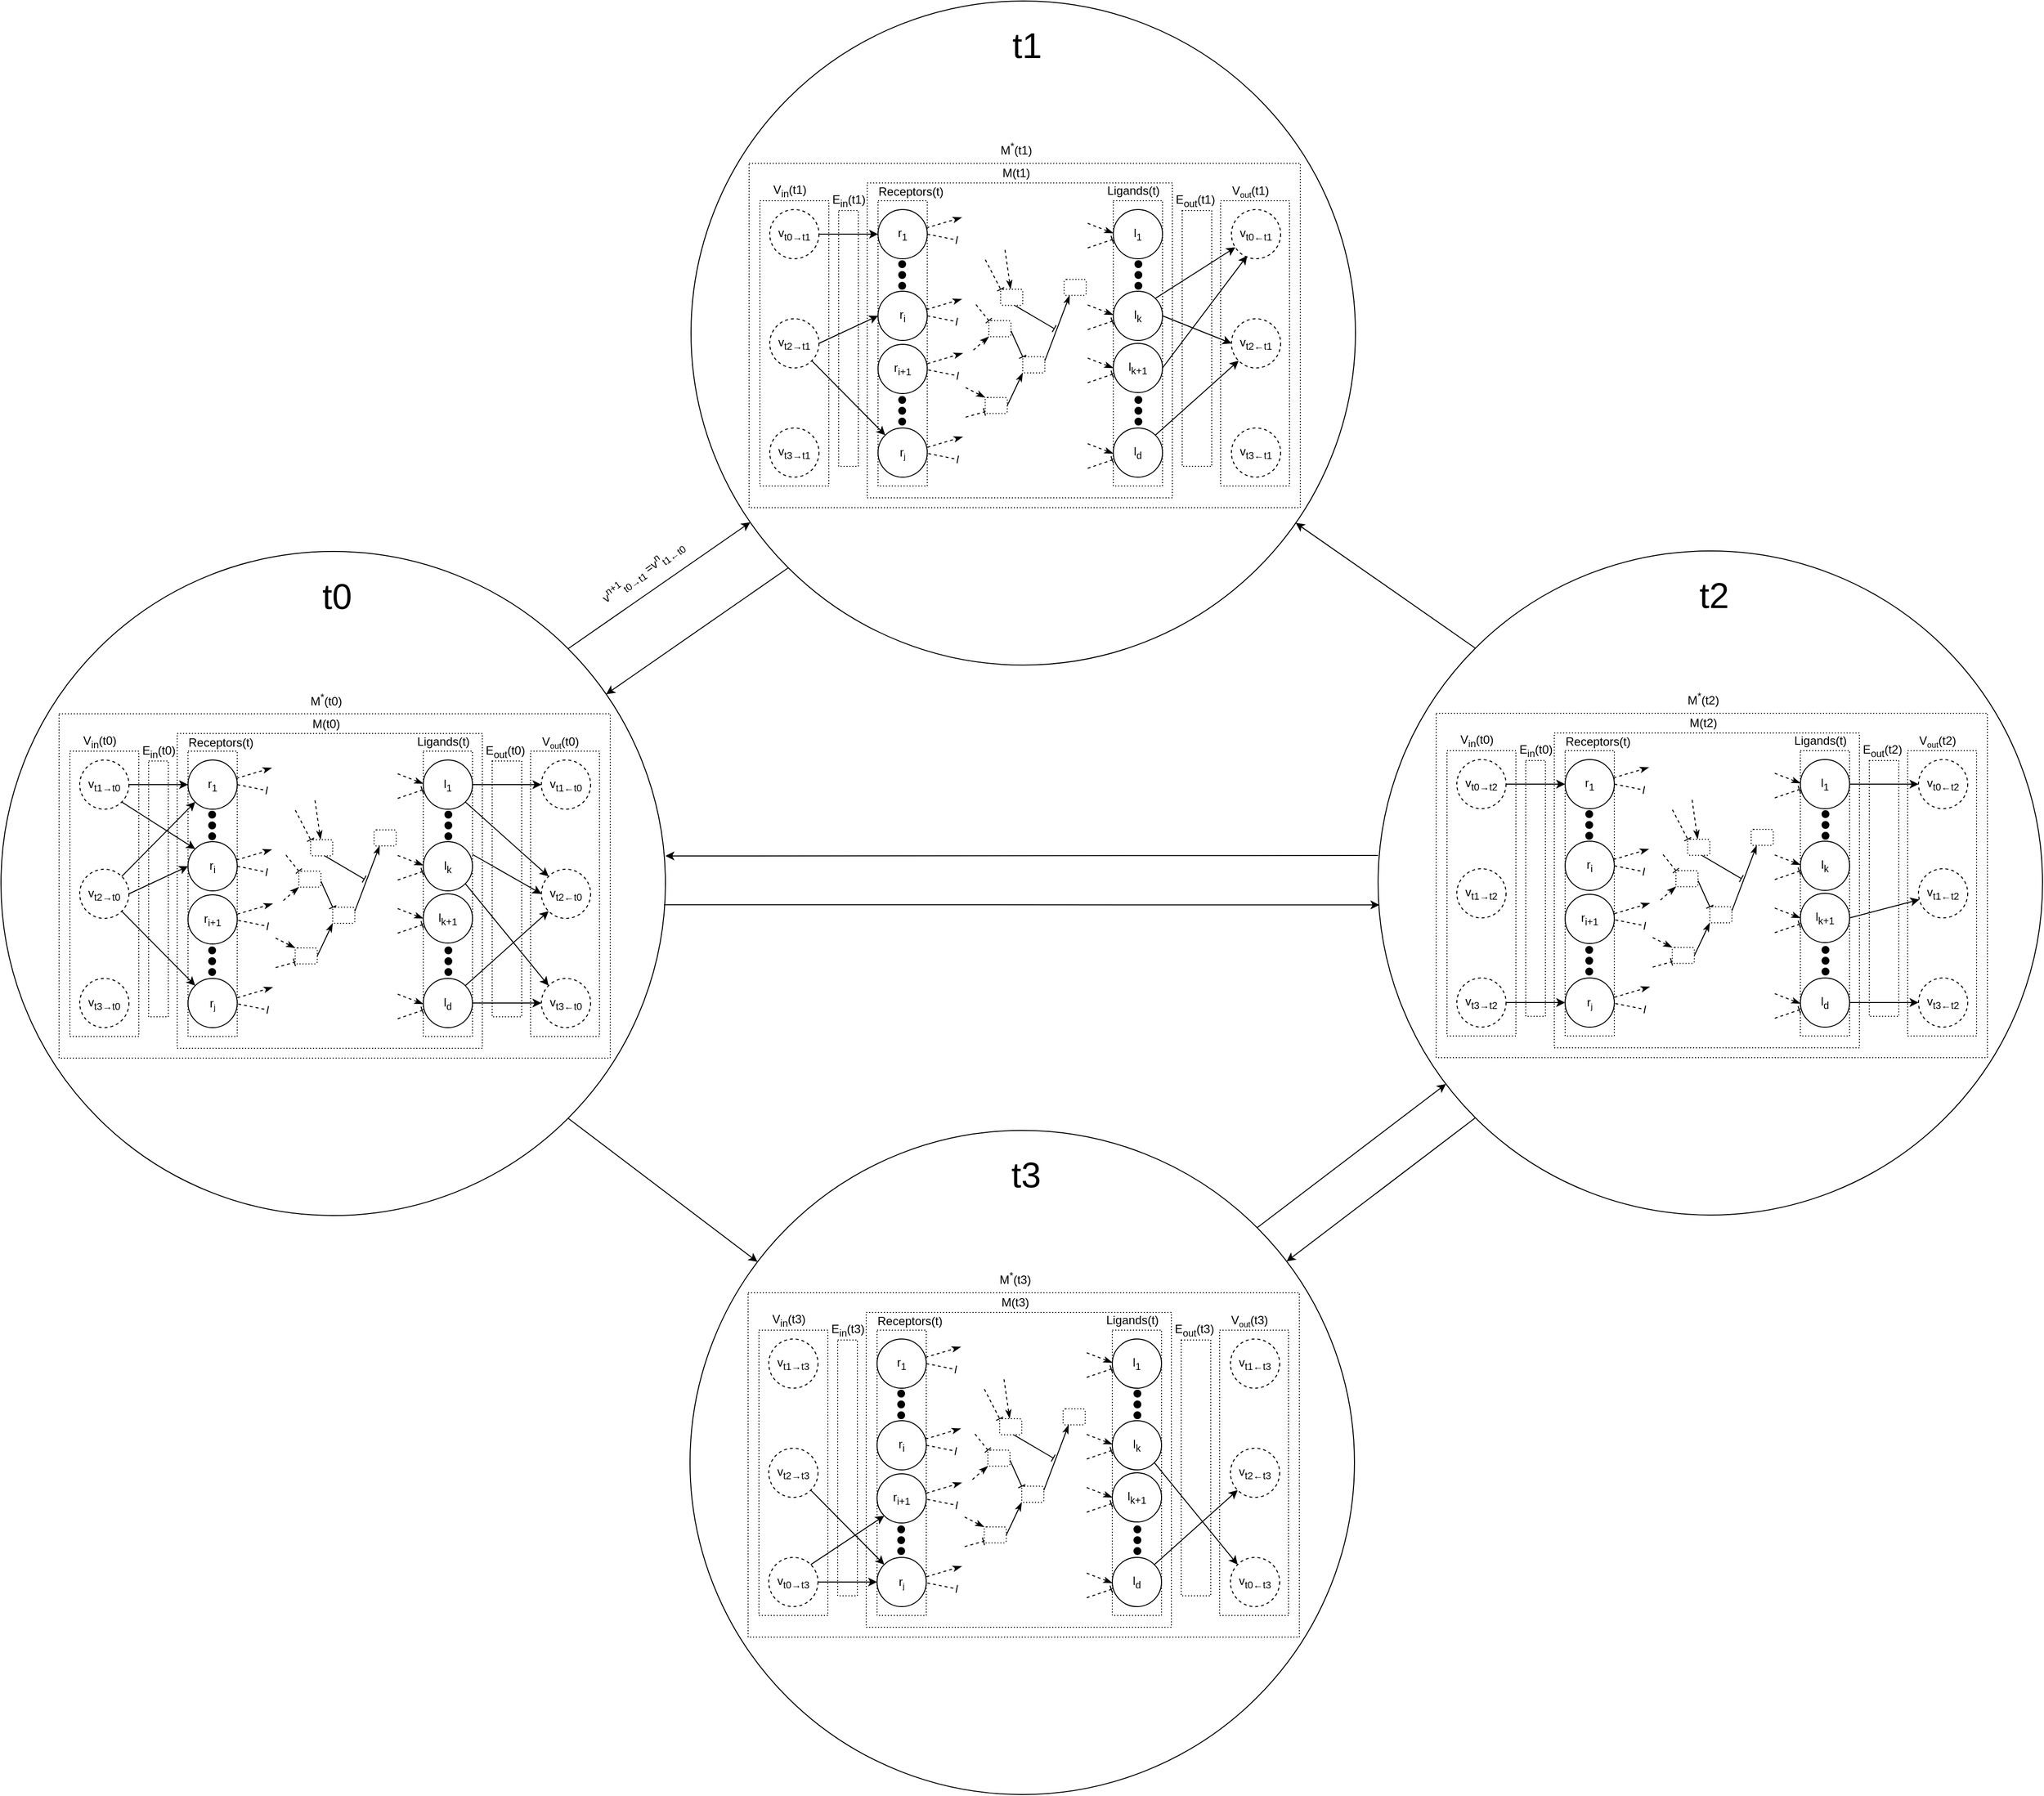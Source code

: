 <mxfile version="20.8.5" type="github">
  <diagram id="PELnM6I8zMOkpGncSnQj" name="Pagina-1">
    <mxGraphModel dx="1433" dy="800" grid="1" gridSize="10" guides="1" tooltips="1" connect="1" arrows="1" fold="1" page="1" pageScale="1" pageWidth="827" pageHeight="1169" math="0" shadow="0">
      <root>
        <mxCell id="0" />
        <mxCell id="1" parent="0" />
        <mxCell id="66mWaM6eEmOpCAhljK_r-392" value="" style="rounded=0;whiteSpace=wrap;html=1;fillColor=none;dashed=1;dashPattern=1 2;" parent="1" vertex="1">
          <mxGeometry x="1604" y="234" width="30" height="260" as="geometry" />
        </mxCell>
        <mxCell id="66mWaM6eEmOpCAhljK_r-442" style="edgeStyle=none;rounded=0;orthogonalLoop=1;jettySize=auto;html=1;exitX=1;exitY=0;exitDx=0;exitDy=0;fontSize=36;" parent="1" source="Lb5HWGm_DYKcfEpjaOFK-197" target="66mWaM6eEmOpCAhljK_r-354" edge="1">
          <mxGeometry relative="1" as="geometry" />
        </mxCell>
        <mxCell id="66mWaM6eEmOpCAhljK_r-446" style="edgeStyle=none;rounded=0;orthogonalLoop=1;jettySize=auto;html=1;exitX=1;exitY=1;exitDx=0;exitDy=0;fontSize=36;" parent="1" source="Lb5HWGm_DYKcfEpjaOFK-197" target="66mWaM6eEmOpCAhljK_r-266" edge="1">
          <mxGeometry relative="1" as="geometry" />
        </mxCell>
        <mxCell id="Lb5HWGm_DYKcfEpjaOFK-197" value="" style="ellipse;whiteSpace=wrap;html=1;aspect=fixed;fillColor=none;" parent="1" vertex="1">
          <mxGeometry x="404" y="580.5" width="675" height="675" as="geometry" />
        </mxCell>
        <mxCell id="Lb5HWGm_DYKcfEpjaOFK-109" value="" style="rounded=0;whiteSpace=wrap;html=1;fillColor=none;dashed=1;dashPattern=1 2;" parent="1" vertex="1">
          <mxGeometry x="833" y="783.5" width="50" height="290" as="geometry" />
        </mxCell>
        <mxCell id="Lb5HWGm_DYKcfEpjaOFK-110" value="" style="rounded=0;whiteSpace=wrap;html=1;fillColor=none;dashed=1;dashPattern=1 2;" parent="1" vertex="1">
          <mxGeometry x="594" y="783.5" width="50" height="290" as="geometry" />
        </mxCell>
        <mxCell id="Lb5HWGm_DYKcfEpjaOFK-111" value="" style="rounded=0;whiteSpace=wrap;html=1;fillColor=none;dashed=1;dashPattern=1 2;" parent="1" vertex="1">
          <mxGeometry x="463" y="745.5" width="560" height="350" as="geometry" />
        </mxCell>
        <mxCell id="Lb5HWGm_DYKcfEpjaOFK-112" value="" style="rounded=0;whiteSpace=wrap;html=1;fillColor=none;dashed=1;dashPattern=1 2;" parent="1" vertex="1">
          <mxGeometry x="583" y="765.5" width="310" height="320" as="geometry" />
        </mxCell>
        <mxCell id="Lb5HWGm_DYKcfEpjaOFK-113" value="" style="rounded=0;whiteSpace=wrap;html=1;fillColor=none;dashed=1;dashPattern=1 2;" parent="1" vertex="1">
          <mxGeometry x="942" y="783.5" width="70" height="290" as="geometry" />
        </mxCell>
        <mxCell id="Lb5HWGm_DYKcfEpjaOFK-114" value="" style="rounded=0;whiteSpace=wrap;html=1;fillColor=none;dashed=1;dashPattern=1 2;" parent="1" vertex="1">
          <mxGeometry x="474" y="783.5" width="70" height="290" as="geometry" />
        </mxCell>
        <mxCell id="Lb5HWGm_DYKcfEpjaOFK-115" style="rounded=0;orthogonalLoop=1;jettySize=auto;html=1;exitX=1;exitY=0.5;exitDx=0;exitDy=0;entryX=0;entryY=0.5;entryDx=0;entryDy=0;" parent="1" source="Lb5HWGm_DYKcfEpjaOFK-118" target="Lb5HWGm_DYKcfEpjaOFK-119" edge="1">
          <mxGeometry relative="1" as="geometry" />
        </mxCell>
        <mxCell id="Lb5HWGm_DYKcfEpjaOFK-116" style="edgeStyle=none;rounded=0;orthogonalLoop=1;jettySize=auto;html=1;exitX=1;exitY=0;exitDx=0;exitDy=0;entryX=0;entryY=1;entryDx=0;entryDy=0;" parent="1" source="Lb5HWGm_DYKcfEpjaOFK-118" target="Lb5HWGm_DYKcfEpjaOFK-127" edge="1">
          <mxGeometry relative="1" as="geometry" />
        </mxCell>
        <mxCell id="Lb5HWGm_DYKcfEpjaOFK-117" style="edgeStyle=none;rounded=0;orthogonalLoop=1;jettySize=auto;html=1;exitX=1;exitY=1;exitDx=0;exitDy=0;entryX=0;entryY=0;entryDx=0;entryDy=0;" parent="1" source="Lb5HWGm_DYKcfEpjaOFK-118" target="Lb5HWGm_DYKcfEpjaOFK-130" edge="1">
          <mxGeometry relative="1" as="geometry" />
        </mxCell>
        <mxCell id="Lb5HWGm_DYKcfEpjaOFK-118" value="v&lt;sub&gt;t2&lt;span style=&quot;font-size: 10px;&quot;&gt;→t0&lt;/span&gt;&lt;/sub&gt;" style="ellipse;whiteSpace=wrap;html=1;aspect=fixed;fillColor=none;dashed=1;" parent="1" vertex="1">
          <mxGeometry x="484" y="903.5" width="50" height="50" as="geometry" />
        </mxCell>
        <mxCell id="Lb5HWGm_DYKcfEpjaOFK-119" value="r&lt;sub&gt;i&lt;/sub&gt;" style="ellipse;whiteSpace=wrap;html=1;aspect=fixed;fillColor=none;" parent="1" vertex="1">
          <mxGeometry x="594" y="875.5" width="50" height="50" as="geometry" />
        </mxCell>
        <mxCell id="Lb5HWGm_DYKcfEpjaOFK-120" value="v&lt;sub&gt;t2&lt;span style=&quot;font-size: 10px;&quot;&gt;←t0&lt;/span&gt;&lt;/sub&gt;" style="ellipse;whiteSpace=wrap;html=1;aspect=fixed;fillColor=none;dashed=1;" parent="1" vertex="1">
          <mxGeometry x="953" y="903.5" width="50" height="50" as="geometry" />
        </mxCell>
        <mxCell id="Lb5HWGm_DYKcfEpjaOFK-121" value="" style="endArrow=classic;html=1;rounded=0;entryX=0;entryY=0.5;entryDx=0;entryDy=0;" parent="1" target="Lb5HWGm_DYKcfEpjaOFK-120" edge="1">
          <mxGeometry width="50" height="50" relative="1" as="geometry">
            <mxPoint x="883" y="888.5" as="sourcePoint" />
            <mxPoint x="863" y="883.5" as="targetPoint" />
          </mxGeometry>
        </mxCell>
        <mxCell id="Lb5HWGm_DYKcfEpjaOFK-122" style="edgeStyle=none;rounded=0;orthogonalLoop=1;jettySize=auto;html=1;exitX=1;exitY=1;exitDx=0;exitDy=0;entryX=0;entryY=0;entryDx=0;entryDy=0;" parent="1" source="Lb5HWGm_DYKcfEpjaOFK-123" target="Lb5HWGm_DYKcfEpjaOFK-135" edge="1">
          <mxGeometry relative="1" as="geometry" />
        </mxCell>
        <mxCell id="Lb5HWGm_DYKcfEpjaOFK-123" value="l&lt;sub&gt;k&lt;/sub&gt;" style="ellipse;whiteSpace=wrap;html=1;aspect=fixed;fillColor=none;" parent="1" vertex="1">
          <mxGeometry x="833" y="875.5" width="50" height="50" as="geometry" />
        </mxCell>
        <mxCell id="Lb5HWGm_DYKcfEpjaOFK-124" style="rounded=0;orthogonalLoop=1;jettySize=auto;html=1;exitX=1;exitY=0.5;exitDx=0;exitDy=0;entryX=0;entryY=0.5;entryDx=0;entryDy=0;" parent="1" source="Lb5HWGm_DYKcfEpjaOFK-126" target="Lb5HWGm_DYKcfEpjaOFK-127" edge="1">
          <mxGeometry relative="1" as="geometry" />
        </mxCell>
        <mxCell id="Lb5HWGm_DYKcfEpjaOFK-125" style="edgeStyle=none;rounded=0;orthogonalLoop=1;jettySize=auto;html=1;exitX=1;exitY=1;exitDx=0;exitDy=0;entryX=0;entryY=0;entryDx=0;entryDy=0;" parent="1" source="Lb5HWGm_DYKcfEpjaOFK-126" target="Lb5HWGm_DYKcfEpjaOFK-119" edge="1">
          <mxGeometry relative="1" as="geometry" />
        </mxCell>
        <mxCell id="Lb5HWGm_DYKcfEpjaOFK-126" value="&lt;span style=&quot;font-size: 12px;&quot;&gt;v&lt;/span&gt;&lt;sub&gt;t1&lt;span style=&quot;font-size: 10px;&quot;&gt;→t0&lt;/span&gt;&lt;/sub&gt;" style="ellipse;whiteSpace=wrap;html=1;aspect=fixed;fillColor=none;dashed=1;" parent="1" vertex="1">
          <mxGeometry x="484" y="792.5" width="50" height="50" as="geometry" />
        </mxCell>
        <mxCell id="Lb5HWGm_DYKcfEpjaOFK-127" value="r&lt;sub&gt;1&lt;/sub&gt;" style="ellipse;whiteSpace=wrap;html=1;aspect=fixed;fillColor=none;" parent="1" vertex="1">
          <mxGeometry x="594" y="792.5" width="50" height="50" as="geometry" />
        </mxCell>
        <mxCell id="Lb5HWGm_DYKcfEpjaOFK-129" value="v&lt;sub&gt;t3&lt;span style=&quot;font-size: 10px;&quot;&gt;→t0&lt;/span&gt;&lt;/sub&gt;" style="ellipse;whiteSpace=wrap;html=1;aspect=fixed;fillColor=none;dashed=1;" parent="1" vertex="1">
          <mxGeometry x="484" y="1014.5" width="50" height="50" as="geometry" />
        </mxCell>
        <mxCell id="Lb5HWGm_DYKcfEpjaOFK-130" value="r&lt;span style=&quot;font-size: 10px;&quot;&gt;&lt;sub&gt;j&lt;/sub&gt;&lt;/span&gt;" style="ellipse;whiteSpace=wrap;html=1;aspect=fixed;fillColor=none;" parent="1" vertex="1">
          <mxGeometry x="594" y="1014.5" width="50" height="50" as="geometry" />
        </mxCell>
        <mxCell id="Lb5HWGm_DYKcfEpjaOFK-131" value="v&lt;sub&gt;t1&lt;span style=&quot;font-size: 10px;&quot;&gt;←t0&lt;/span&gt;&lt;/sub&gt;" style="ellipse;whiteSpace=wrap;html=1;aspect=fixed;fillColor=none;dashed=1;" parent="1" vertex="1">
          <mxGeometry x="953" y="792.5" width="50" height="50" as="geometry" />
        </mxCell>
        <mxCell id="Lb5HWGm_DYKcfEpjaOFK-132" value="" style="endArrow=classic;html=1;rounded=0;entryX=0;entryY=0.5;entryDx=0;entryDy=0;" parent="1" target="Lb5HWGm_DYKcfEpjaOFK-131" edge="1">
          <mxGeometry width="50" height="50" relative="1" as="geometry">
            <mxPoint x="883" y="817.5" as="sourcePoint" />
            <mxPoint x="863" y="812.5" as="targetPoint" />
          </mxGeometry>
        </mxCell>
        <mxCell id="Lb5HWGm_DYKcfEpjaOFK-133" style="edgeStyle=none;rounded=0;orthogonalLoop=1;jettySize=auto;html=1;exitX=1;exitY=1;exitDx=0;exitDy=0;entryX=0;entryY=0;entryDx=0;entryDy=0;" parent="1" source="Lb5HWGm_DYKcfEpjaOFK-134" target="Lb5HWGm_DYKcfEpjaOFK-120" edge="1">
          <mxGeometry relative="1" as="geometry" />
        </mxCell>
        <mxCell id="Lb5HWGm_DYKcfEpjaOFK-134" value="l&lt;sub&gt;1&lt;/sub&gt;" style="ellipse;whiteSpace=wrap;html=1;aspect=fixed;fillColor=none;" parent="1" vertex="1">
          <mxGeometry x="833" y="792.5" width="50" height="50" as="geometry" />
        </mxCell>
        <mxCell id="Lb5HWGm_DYKcfEpjaOFK-135" value="v&lt;sub&gt;t3&lt;span style=&quot;font-size: 10px;&quot;&gt;←t0&lt;/span&gt;&lt;/sub&gt;" style="ellipse;whiteSpace=wrap;html=1;aspect=fixed;fillColor=none;dashed=1;" parent="1" vertex="1">
          <mxGeometry x="953" y="1014.5" width="50" height="50" as="geometry" />
        </mxCell>
        <mxCell id="Lb5HWGm_DYKcfEpjaOFK-136" value="" style="endArrow=classic;html=1;rounded=0;entryX=0;entryY=0.5;entryDx=0;entryDy=0;exitX=1;exitY=0.5;exitDx=0;exitDy=0;" parent="1" source="Lb5HWGm_DYKcfEpjaOFK-138" target="Lb5HWGm_DYKcfEpjaOFK-135" edge="1">
          <mxGeometry width="50" height="50" relative="1" as="geometry">
            <mxPoint x="883" y="958.5" as="sourcePoint" />
            <mxPoint x="863" y="953.5" as="targetPoint" />
          </mxGeometry>
        </mxCell>
        <mxCell id="Lb5HWGm_DYKcfEpjaOFK-137" style="edgeStyle=none;rounded=0;orthogonalLoop=1;jettySize=auto;html=1;exitX=1;exitY=0;exitDx=0;exitDy=0;entryX=0;entryY=1;entryDx=0;entryDy=0;" parent="1" source="Lb5HWGm_DYKcfEpjaOFK-138" target="Lb5HWGm_DYKcfEpjaOFK-120" edge="1">
          <mxGeometry relative="1" as="geometry" />
        </mxCell>
        <mxCell id="Lb5HWGm_DYKcfEpjaOFK-138" value="l&lt;sub&gt;d&lt;/sub&gt;" style="ellipse;whiteSpace=wrap;html=1;aspect=fixed;fillColor=none;" parent="1" vertex="1">
          <mxGeometry x="833" y="1014.5" width="50" height="50" as="geometry" />
        </mxCell>
        <mxCell id="Lb5HWGm_DYKcfEpjaOFK-139" value="V&lt;sub&gt;in&lt;/sub&gt;(t0)" style="text;html=1;align=center;verticalAlign=middle;resizable=0;points=[];autosize=1;strokeColor=none;fillColor=none;" parent="1" vertex="1">
          <mxGeometry x="474" y="758.5" width="60" height="30" as="geometry" />
        </mxCell>
        <mxCell id="Lb5HWGm_DYKcfEpjaOFK-140" value="V&lt;span style=&quot;font-size: 10px;&quot;&gt;&lt;sub&gt;out&lt;/sub&gt;&lt;/span&gt;(t0)" style="text;html=1;align=center;verticalAlign=middle;resizable=0;points=[];autosize=1;strokeColor=none;fillColor=none;" parent="1" vertex="1">
          <mxGeometry x="942" y="758.5" width="60" height="30" as="geometry" />
        </mxCell>
        <mxCell id="Lb5HWGm_DYKcfEpjaOFK-141" value="M(t0)" style="text;html=1;align=center;verticalAlign=middle;resizable=0;points=[];autosize=1;strokeColor=none;fillColor=none;rotation=0;" parent="1" vertex="1">
          <mxGeometry x="709" y="740.5" width="50" height="30" as="geometry" />
        </mxCell>
        <mxCell id="Lb5HWGm_DYKcfEpjaOFK-142" value="E&lt;sub&gt;in&lt;/sub&gt;(t0)" style="text;html=1;align=center;verticalAlign=middle;resizable=0;points=[];autosize=1;strokeColor=none;fillColor=none;" parent="1" vertex="1">
          <mxGeometry x="534" y="768.5" width="60" height="30" as="geometry" />
        </mxCell>
        <mxCell id="Lb5HWGm_DYKcfEpjaOFK-143" value="E&lt;sub&gt;out&lt;/sub&gt;(t0)" style="text;html=1;align=center;verticalAlign=middle;resizable=0;points=[];autosize=1;strokeColor=none;fillColor=none;" parent="1" vertex="1">
          <mxGeometry x="886" y="768.5" width="60" height="30" as="geometry" />
        </mxCell>
        <mxCell id="Lb5HWGm_DYKcfEpjaOFK-144" value="M&lt;sup&gt;*&lt;/sup&gt;(t0)" style="text;html=1;align=center;verticalAlign=middle;resizable=0;points=[];autosize=1;strokeColor=none;fillColor=none;" parent="1" vertex="1">
          <mxGeometry x="704" y="715.5" width="60" height="30" as="geometry" />
        </mxCell>
        <mxCell id="Lb5HWGm_DYKcfEpjaOFK-145" value="" style="rounded=0;whiteSpace=wrap;html=1;fillColor=none;dashed=1;dashPattern=1 2;" parent="1" vertex="1">
          <mxGeometry x="554" y="793.5" width="20" height="260" as="geometry" />
        </mxCell>
        <mxCell id="Lb5HWGm_DYKcfEpjaOFK-146" value="" style="rounded=0;whiteSpace=wrap;html=1;fillColor=none;dashed=1;dashPattern=1 2;" parent="1" vertex="1">
          <mxGeometry x="903" y="793.5" width="30" height="260" as="geometry" />
        </mxCell>
        <mxCell id="Lb5HWGm_DYKcfEpjaOFK-147" value="" style="ellipse;whiteSpace=wrap;html=1;aspect=fixed;fillColor=#000000;rotation=90;" parent="1" vertex="1">
          <mxGeometry x="615" y="844.5" width="7" height="7" as="geometry" />
        </mxCell>
        <mxCell id="Lb5HWGm_DYKcfEpjaOFK-148" value="" style="ellipse;whiteSpace=wrap;html=1;aspect=fixed;fillColor=#000000;rotation=90;" parent="1" vertex="1">
          <mxGeometry x="615" y="855.5" width="7" height="7" as="geometry" />
        </mxCell>
        <mxCell id="Lb5HWGm_DYKcfEpjaOFK-149" value="" style="ellipse;whiteSpace=wrap;html=1;aspect=fixed;fillColor=#000000;rotation=90;" parent="1" vertex="1">
          <mxGeometry x="615" y="866.5" width="7" height="7" as="geometry" />
        </mxCell>
        <mxCell id="Lb5HWGm_DYKcfEpjaOFK-150" value="r&lt;sub&gt;i+1&lt;/sub&gt;" style="ellipse;whiteSpace=wrap;html=1;aspect=fixed;fillColor=none;" parent="1" vertex="1">
          <mxGeometry x="594" y="929.5" width="50" height="50" as="geometry" />
        </mxCell>
        <mxCell id="Lb5HWGm_DYKcfEpjaOFK-151" value="" style="ellipse;whiteSpace=wrap;html=1;aspect=fixed;fillColor=#000000;rotation=90;" parent="1" vertex="1">
          <mxGeometry x="615" y="982.5" width="7" height="7" as="geometry" />
        </mxCell>
        <mxCell id="Lb5HWGm_DYKcfEpjaOFK-152" value="" style="ellipse;whiteSpace=wrap;html=1;aspect=fixed;fillColor=#000000;rotation=90;" parent="1" vertex="1">
          <mxGeometry x="615" y="993.5" width="7" height="7" as="geometry" />
        </mxCell>
        <mxCell id="Lb5HWGm_DYKcfEpjaOFK-153" value="" style="ellipse;whiteSpace=wrap;html=1;aspect=fixed;fillColor=#000000;rotation=90;" parent="1" vertex="1">
          <mxGeometry x="615" y="1004.5" width="7" height="7" as="geometry" />
        </mxCell>
        <mxCell id="Lb5HWGm_DYKcfEpjaOFK-154" value="" style="ellipse;whiteSpace=wrap;html=1;aspect=fixed;fillColor=#000000;rotation=90;" parent="1" vertex="1">
          <mxGeometry x="855" y="844.5" width="7" height="7" as="geometry" />
        </mxCell>
        <mxCell id="Lb5HWGm_DYKcfEpjaOFK-155" value="" style="ellipse;whiteSpace=wrap;html=1;aspect=fixed;fillColor=#000000;rotation=90;" parent="1" vertex="1">
          <mxGeometry x="855" y="855.5" width="7" height="7" as="geometry" />
        </mxCell>
        <mxCell id="Lb5HWGm_DYKcfEpjaOFK-156" value="" style="ellipse;whiteSpace=wrap;html=1;aspect=fixed;fillColor=#000000;rotation=90;" parent="1" vertex="1">
          <mxGeometry x="855" y="866.5" width="7" height="7" as="geometry" />
        </mxCell>
        <mxCell id="Lb5HWGm_DYKcfEpjaOFK-157" value="" style="ellipse;whiteSpace=wrap;html=1;aspect=fixed;fillColor=#000000;rotation=90;" parent="1" vertex="1">
          <mxGeometry x="855" y="982.5" width="7" height="7" as="geometry" />
        </mxCell>
        <mxCell id="Lb5HWGm_DYKcfEpjaOFK-158" value="" style="ellipse;whiteSpace=wrap;html=1;aspect=fixed;fillColor=#000000;rotation=90;" parent="1" vertex="1">
          <mxGeometry x="855" y="993.5" width="7" height="7" as="geometry" />
        </mxCell>
        <mxCell id="Lb5HWGm_DYKcfEpjaOFK-159" value="" style="ellipse;whiteSpace=wrap;html=1;aspect=fixed;fillColor=#000000;rotation=90;" parent="1" vertex="1">
          <mxGeometry x="855" y="1004.5" width="7" height="7" as="geometry" />
        </mxCell>
        <mxCell id="Lb5HWGm_DYKcfEpjaOFK-160" value="l&lt;sub&gt;k+1&lt;/sub&gt;" style="ellipse;whiteSpace=wrap;html=1;aspect=fixed;fillColor=none;" parent="1" vertex="1">
          <mxGeometry x="833" y="928.5" width="50" height="50" as="geometry" />
        </mxCell>
        <mxCell id="Lb5HWGm_DYKcfEpjaOFK-161" value="Receptors(t)" style="text;html=1;align=center;verticalAlign=middle;resizable=0;points=[];autosize=1;strokeColor=none;fillColor=none;" parent="1" vertex="1">
          <mxGeometry x="582" y="759.5" width="90" height="30" as="geometry" />
        </mxCell>
        <mxCell id="Lb5HWGm_DYKcfEpjaOFK-162" value="Ligands(t)" style="text;html=1;align=center;verticalAlign=middle;resizable=0;points=[];autosize=1;strokeColor=none;fillColor=none;" parent="1" vertex="1">
          <mxGeometry x="813" y="758.5" width="80" height="30" as="geometry" />
        </mxCell>
        <mxCell id="Lb5HWGm_DYKcfEpjaOFK-163" value="" style="group;dashed=1;dashPattern=1 2;fillColor=none;" parent="1" vertex="1" connectable="0">
          <mxGeometry x="686" y="875.5" width="116" height="90" as="geometry" />
        </mxCell>
        <mxCell id="Lb5HWGm_DYKcfEpjaOFK-164" style="edgeStyle=none;rounded=0;orthogonalLoop=1;jettySize=auto;html=1;exitX=0.65;exitY=1.017;exitDx=0;exitDy=0;endArrow=baseDash;endFill=0;exitPerimeter=0;" parent="Lb5HWGm_DYKcfEpjaOFK-163" source="Lb5HWGm_DYKcfEpjaOFK-176" edge="1">
          <mxGeometry relative="1" as="geometry">
            <mxPoint x="87" y="38" as="targetPoint" />
            <mxPoint x="76.71" y="38.066" as="sourcePoint" />
          </mxGeometry>
        </mxCell>
        <mxCell id="Lb5HWGm_DYKcfEpjaOFK-165" value="" style="rounded=1;whiteSpace=wrap;html=1;dashed=1;dashPattern=1 2;fillColor=none;" parent="Lb5HWGm_DYKcfEpjaOFK-163" vertex="1">
          <mxGeometry x="96.998" y="-12.003" width="22.452" height="16.314" as="geometry" />
        </mxCell>
        <mxCell id="Lb5HWGm_DYKcfEpjaOFK-166" value="" style="rounded=1;whiteSpace=wrap;html=1;dashed=1;dashPattern=1 2;fillColor=none;" parent="Lb5HWGm_DYKcfEpjaOFK-163" vertex="1">
          <mxGeometry x="55.006" y="66.662" width="22.452" height="16.314" as="geometry" />
        </mxCell>
        <mxCell id="Lb5HWGm_DYKcfEpjaOFK-167" style="edgeStyle=none;rounded=0;orthogonalLoop=1;jettySize=auto;html=1;exitX=1;exitY=0.25;exitDx=0;exitDy=0;entryX=0.25;entryY=1;entryDx=0;entryDy=0;endArrow=classicThin;endFill=1;" parent="Lb5HWGm_DYKcfEpjaOFK-163" source="Lb5HWGm_DYKcfEpjaOFK-166" target="Lb5HWGm_DYKcfEpjaOFK-165" edge="1">
          <mxGeometry relative="1" as="geometry">
            <mxPoint x="72.968" y="59.819" as="sourcePoint" />
            <mxPoint x="92.426" y="43.244" as="targetPoint" />
          </mxGeometry>
        </mxCell>
        <mxCell id="Lb5HWGm_DYKcfEpjaOFK-168" value="" style="rounded=1;whiteSpace=wrap;html=1;dashed=1;dashPattern=1 2;fillColor=none;" parent="Lb5HWGm_DYKcfEpjaOFK-163" vertex="1">
          <mxGeometry x="20.581" y="29.909" width="22.452" height="16.314" as="geometry" />
        </mxCell>
        <mxCell id="Lb5HWGm_DYKcfEpjaOFK-169" style="rounded=0;orthogonalLoop=1;jettySize=auto;html=1;exitX=1;exitY=0.633;exitDx=0;exitDy=0;entryX=0;entryY=0;entryDx=0;entryDy=0;endArrow=baseDash;endFill=0;exitPerimeter=0;" parent="Lb5HWGm_DYKcfEpjaOFK-163" source="Lb5HWGm_DYKcfEpjaOFK-168" target="Lb5HWGm_DYKcfEpjaOFK-166" edge="1">
          <mxGeometry relative="1" as="geometry">
            <mxPoint x="58" y="54.381" as="targetPoint" />
            <mxPoint x="42.711" y="40.319" as="sourcePoint" />
          </mxGeometry>
        </mxCell>
        <mxCell id="Lb5HWGm_DYKcfEpjaOFK-170" style="rounded=0;orthogonalLoop=1;jettySize=auto;html=1;entryX=0;entryY=0;entryDx=0;entryDy=0;endArrow=baseDash;endFill=0;dashed=1;" parent="Lb5HWGm_DYKcfEpjaOFK-163" target="Lb5HWGm_DYKcfEpjaOFK-176" edge="1">
          <mxGeometry relative="1" as="geometry">
            <mxPoint x="56.877" y="54.381" as="targetPoint" />
            <mxPoint x="17" y="-32" as="sourcePoint" />
          </mxGeometry>
        </mxCell>
        <mxCell id="Lb5HWGm_DYKcfEpjaOFK-171" style="rounded=0;orthogonalLoop=1;jettySize=auto;html=1;entryX=0;entryY=0;entryDx=0;entryDy=0;endArrow=baseDash;endFill=0;dashed=1;" parent="Lb5HWGm_DYKcfEpjaOFK-163" target="Lb5HWGm_DYKcfEpjaOFK-168" edge="1">
          <mxGeometry relative="1" as="geometry">
            <mxPoint x="63.613" y="24.471" as="targetPoint" />
            <mxPoint x="7.484" y="13.595" as="sourcePoint" />
          </mxGeometry>
        </mxCell>
        <mxCell id="Lb5HWGm_DYKcfEpjaOFK-172" style="rounded=0;orthogonalLoop=1;jettySize=auto;html=1;endArrow=baseDash;endFill=0;dashed=1;entryX=-0.033;entryY=0.9;entryDx=0;entryDy=0;entryPerimeter=0;" parent="Lb5HWGm_DYKcfEpjaOFK-163" target="Lb5HWGm_DYKcfEpjaOFK-193" edge="1">
          <mxGeometry relative="1" as="geometry">
            <mxPoint x="14.968" y="84.29" as="targetPoint" />
            <mxPoint x="-3" y="128" as="sourcePoint" />
          </mxGeometry>
        </mxCell>
        <mxCell id="Lb5HWGm_DYKcfEpjaOFK-173" style="edgeStyle=none;rounded=0;orthogonalLoop=1;jettySize=auto;html=1;exitX=1;exitY=0.5;exitDx=0;exitDy=0;entryX=0;entryY=1;entryDx=0;entryDy=0;endArrow=classicThin;endFill=1;dashed=1;" parent="Lb5HWGm_DYKcfEpjaOFK-163" edge="1">
          <mxGeometry relative="1" as="geometry">
            <mxPoint x="4.865" y="59.819" as="sourcePoint" />
            <mxPoint x="20.581" y="46.224" as="targetPoint" />
          </mxGeometry>
        </mxCell>
        <mxCell id="Lb5HWGm_DYKcfEpjaOFK-174" style="edgeStyle=none;rounded=0;orthogonalLoop=1;jettySize=auto;html=1;entryX=0;entryY=0;entryDx=0;entryDy=0;endArrow=classicThin;endFill=1;dashed=1;" parent="Lb5HWGm_DYKcfEpjaOFK-163" target="Lb5HWGm_DYKcfEpjaOFK-193" edge="1">
          <mxGeometry relative="1" as="geometry">
            <mxPoint x="-3" y="98" as="sourcePoint" />
            <mxPoint x="16.839" y="74.773" as="targetPoint" />
          </mxGeometry>
        </mxCell>
        <mxCell id="Lb5HWGm_DYKcfEpjaOFK-175" style="edgeStyle=none;rounded=0;orthogonalLoop=1;jettySize=auto;html=1;entryX=0.45;entryY=-0.017;entryDx=0;entryDy=0;endArrow=classicThin;endFill=1;dashed=1;entryPerimeter=0;" parent="Lb5HWGm_DYKcfEpjaOFK-163" target="Lb5HWGm_DYKcfEpjaOFK-176" edge="1">
          <mxGeometry relative="1" as="geometry">
            <mxPoint x="37" y="-42" as="sourcePoint" />
            <mxPoint x="18.71" y="77.492" as="targetPoint" />
          </mxGeometry>
        </mxCell>
        <mxCell id="Lb5HWGm_DYKcfEpjaOFK-176" value="" style="rounded=1;whiteSpace=wrap;html=1;dashed=1;dashPattern=1 2;fillColor=none;" parent="Lb5HWGm_DYKcfEpjaOFK-163" vertex="1">
          <mxGeometry x="32.552" y="-1.998" width="22.452" height="16.314" as="geometry" />
        </mxCell>
        <mxCell id="Lb5HWGm_DYKcfEpjaOFK-177" style="edgeStyle=none;rounded=0;orthogonalLoop=1;jettySize=auto;html=1;endArrow=baseDash;endFill=0;dashed=1;exitX=1;exitY=0.5;exitDx=0;exitDy=0;" parent="1" source="Lb5HWGm_DYKcfEpjaOFK-127" edge="1">
          <mxGeometry relative="1" as="geometry">
            <mxPoint x="674" y="823.5" as="targetPoint" />
            <mxPoint x="654" y="823.5" as="sourcePoint" />
          </mxGeometry>
        </mxCell>
        <mxCell id="Lb5HWGm_DYKcfEpjaOFK-178" style="edgeStyle=none;rounded=0;orthogonalLoop=1;jettySize=auto;html=1;exitX=0.983;exitY=0.373;exitDx=0;exitDy=0;dashed=1;endArrow=classicThin;endFill=1;exitPerimeter=0;" parent="1" source="Lb5HWGm_DYKcfEpjaOFK-127" edge="1">
          <mxGeometry relative="1" as="geometry">
            <mxPoint x="679" y="800.5" as="targetPoint" />
            <mxPoint x="647" y="810.922" as="sourcePoint" />
          </mxGeometry>
        </mxCell>
        <mxCell id="Lb5HWGm_DYKcfEpjaOFK-179" style="edgeStyle=none;rounded=0;orthogonalLoop=1;jettySize=auto;html=1;endArrow=baseDash;endFill=0;dashed=1;exitX=1;exitY=0.5;exitDx=0;exitDy=0;" parent="1" edge="1">
          <mxGeometry relative="1" as="geometry">
            <mxPoint x="674" y="906.5" as="targetPoint" />
            <mxPoint x="644.0" y="900.5" as="sourcePoint" />
          </mxGeometry>
        </mxCell>
        <mxCell id="Lb5HWGm_DYKcfEpjaOFK-180" style="edgeStyle=none;rounded=0;orthogonalLoop=1;jettySize=auto;html=1;exitX=0.983;exitY=0.373;exitDx=0;exitDy=0;dashed=1;endArrow=classicThin;endFill=1;exitPerimeter=0;" parent="1" edge="1">
          <mxGeometry relative="1" as="geometry">
            <mxPoint x="679" y="883.5" as="targetPoint" />
            <mxPoint x="643.15" y="894.15" as="sourcePoint" />
          </mxGeometry>
        </mxCell>
        <mxCell id="Lb5HWGm_DYKcfEpjaOFK-181" style="edgeStyle=none;rounded=0;orthogonalLoop=1;jettySize=auto;html=1;endArrow=baseDash;endFill=0;dashed=1;exitX=1;exitY=0.5;exitDx=0;exitDy=0;" parent="1" edge="1">
          <mxGeometry relative="1" as="geometry">
            <mxPoint x="675" y="961.5" as="targetPoint" />
            <mxPoint x="645.0" y="955.5" as="sourcePoint" />
          </mxGeometry>
        </mxCell>
        <mxCell id="Lb5HWGm_DYKcfEpjaOFK-182" style="edgeStyle=none;rounded=0;orthogonalLoop=1;jettySize=auto;html=1;exitX=0.983;exitY=0.373;exitDx=0;exitDy=0;dashed=1;endArrow=classicThin;endFill=1;exitPerimeter=0;" parent="1" edge="1">
          <mxGeometry relative="1" as="geometry">
            <mxPoint x="680" y="938.5" as="targetPoint" />
            <mxPoint x="644.15" y="949.15" as="sourcePoint" />
          </mxGeometry>
        </mxCell>
        <mxCell id="Lb5HWGm_DYKcfEpjaOFK-183" style="edgeStyle=none;rounded=0;orthogonalLoop=1;jettySize=auto;html=1;endArrow=baseDash;endFill=0;dashed=1;exitX=1;exitY=0.5;exitDx=0;exitDy=0;" parent="1" edge="1">
          <mxGeometry relative="1" as="geometry">
            <mxPoint x="675" y="1046.5" as="targetPoint" />
            <mxPoint x="645.0" y="1040.5" as="sourcePoint" />
          </mxGeometry>
        </mxCell>
        <mxCell id="Lb5HWGm_DYKcfEpjaOFK-184" style="edgeStyle=none;rounded=0;orthogonalLoop=1;jettySize=auto;html=1;exitX=0.983;exitY=0.373;exitDx=0;exitDy=0;dashed=1;endArrow=classicThin;endFill=1;exitPerimeter=0;" parent="1" edge="1">
          <mxGeometry relative="1" as="geometry">
            <mxPoint x="680" y="1023.5" as="targetPoint" />
            <mxPoint x="644.15" y="1034.15" as="sourcePoint" />
          </mxGeometry>
        </mxCell>
        <mxCell id="Lb5HWGm_DYKcfEpjaOFK-185" style="edgeStyle=none;rounded=0;orthogonalLoop=1;jettySize=auto;html=1;endArrow=baseDash;endFill=0;dashed=1;entryX=-0.021;entryY=0.63;entryDx=0;entryDy=0;entryPerimeter=0;" parent="1" target="Lb5HWGm_DYKcfEpjaOFK-160" edge="1">
          <mxGeometry relative="1" as="geometry">
            <mxPoint x="835.0" y="966.5" as="targetPoint" />
            <mxPoint x="807" y="968.5" as="sourcePoint" />
          </mxGeometry>
        </mxCell>
        <mxCell id="Lb5HWGm_DYKcfEpjaOFK-186" style="edgeStyle=none;rounded=0;orthogonalLoop=1;jettySize=auto;html=1;dashed=1;endArrow=classicThin;endFill=1;entryX=0;entryY=0.5;entryDx=0;entryDy=0;" parent="1" target="Lb5HWGm_DYKcfEpjaOFK-160" edge="1">
          <mxGeometry relative="1" as="geometry">
            <mxPoint x="840.0" y="943.5" as="targetPoint" />
            <mxPoint x="807" y="943.5" as="sourcePoint" />
          </mxGeometry>
        </mxCell>
        <mxCell id="Lb5HWGm_DYKcfEpjaOFK-187" style="edgeStyle=none;rounded=0;orthogonalLoop=1;jettySize=auto;html=1;endArrow=baseDash;endFill=0;dashed=1;entryX=-0.021;entryY=0.63;entryDx=0;entryDy=0;entryPerimeter=0;" parent="1" edge="1">
          <mxGeometry relative="1" as="geometry">
            <mxPoint x="831.95" y="906" as="targetPoint" />
            <mxPoint x="807" y="914.5" as="sourcePoint" />
          </mxGeometry>
        </mxCell>
        <mxCell id="Lb5HWGm_DYKcfEpjaOFK-188" style="edgeStyle=none;rounded=0;orthogonalLoop=1;jettySize=auto;html=1;dashed=1;endArrow=classicThin;endFill=1;entryX=0;entryY=0.5;entryDx=0;entryDy=0;" parent="1" edge="1">
          <mxGeometry relative="1" as="geometry">
            <mxPoint x="833.0" y="899.5" as="targetPoint" />
            <mxPoint x="807" y="889.5" as="sourcePoint" />
          </mxGeometry>
        </mxCell>
        <mxCell id="Lb5HWGm_DYKcfEpjaOFK-189" style="edgeStyle=none;rounded=0;orthogonalLoop=1;jettySize=auto;html=1;endArrow=baseDash;endFill=0;dashed=1;entryX=-0.021;entryY=0.63;entryDx=0;entryDy=0;entryPerimeter=0;" parent="1" edge="1">
          <mxGeometry relative="1" as="geometry">
            <mxPoint x="831.95" y="1047" as="targetPoint" />
            <mxPoint x="807" y="1055.5" as="sourcePoint" />
          </mxGeometry>
        </mxCell>
        <mxCell id="Lb5HWGm_DYKcfEpjaOFK-190" style="edgeStyle=none;rounded=0;orthogonalLoop=1;jettySize=auto;html=1;dashed=1;endArrow=classicThin;endFill=1;entryX=0;entryY=0.5;entryDx=0;entryDy=0;" parent="1" edge="1">
          <mxGeometry relative="1" as="geometry">
            <mxPoint x="833.0" y="1040.5" as="targetPoint" />
            <mxPoint x="807" y="1030.5" as="sourcePoint" />
          </mxGeometry>
        </mxCell>
        <mxCell id="Lb5HWGm_DYKcfEpjaOFK-191" style="edgeStyle=none;rounded=0;orthogonalLoop=1;jettySize=auto;html=1;endArrow=baseDash;endFill=0;dashed=1;entryX=-0.021;entryY=0.63;entryDx=0;entryDy=0;entryPerimeter=0;" parent="1" edge="1">
          <mxGeometry relative="1" as="geometry">
            <mxPoint x="831.95" y="823" as="targetPoint" />
            <mxPoint x="807" y="831.5" as="sourcePoint" />
          </mxGeometry>
        </mxCell>
        <mxCell id="Lb5HWGm_DYKcfEpjaOFK-192" style="edgeStyle=none;rounded=0;orthogonalLoop=1;jettySize=auto;html=1;dashed=1;endArrow=classicThin;endFill=1;entryX=0;entryY=0.5;entryDx=0;entryDy=0;" parent="1" edge="1">
          <mxGeometry relative="1" as="geometry">
            <mxPoint x="833.0" y="816.5" as="targetPoint" />
            <mxPoint x="807" y="806.5" as="sourcePoint" />
          </mxGeometry>
        </mxCell>
        <mxCell id="Lb5HWGm_DYKcfEpjaOFK-193" value="" style="rounded=1;whiteSpace=wrap;html=1;dashed=1;dashPattern=1 2;fillColor=none;" parent="1" vertex="1">
          <mxGeometry x="702.839" y="983.496" width="22.452" height="16.314" as="geometry" />
        </mxCell>
        <mxCell id="Lb5HWGm_DYKcfEpjaOFK-194" style="edgeStyle=none;rounded=0;orthogonalLoop=1;jettySize=auto;html=1;exitX=1;exitY=0.5;exitDx=0;exitDy=0;entryX=0;entryY=1;entryDx=0;entryDy=0;endArrow=classicThin;endFill=1;" parent="1" source="Lb5HWGm_DYKcfEpjaOFK-193" target="Lb5HWGm_DYKcfEpjaOFK-166" edge="1">
          <mxGeometry relative="1" as="geometry">
            <mxPoint x="724.969" y="957.538" as="sourcePoint" />
            <mxPoint x="746.192" y="943.009" as="targetPoint" />
          </mxGeometry>
        </mxCell>
        <mxCell id="66mWaM6eEmOpCAhljK_r-1" value="&lt;font style=&quot;font-size: 36px;&quot;&gt;t0&lt;/font&gt;" style="text;html=1;align=center;verticalAlign=middle;resizable=0;points=[];autosize=1;strokeColor=none;fillColor=none;" parent="1" vertex="1">
          <mxGeometry x="720" y="595.5" width="50" height="60" as="geometry" />
        </mxCell>
        <mxCell id="66mWaM6eEmOpCAhljK_r-444" style="edgeStyle=none;rounded=0;orthogonalLoop=1;jettySize=auto;html=1;exitX=0;exitY=1;exitDx=0;exitDy=0;fontSize=36;" parent="1" source="66mWaM6eEmOpCAhljK_r-90" target="66mWaM6eEmOpCAhljK_r-266" edge="1">
          <mxGeometry relative="1" as="geometry" />
        </mxCell>
        <mxCell id="66mWaM6eEmOpCAhljK_r-448" style="edgeStyle=none;rounded=0;orthogonalLoop=1;jettySize=auto;html=1;exitX=0;exitY=0;exitDx=0;exitDy=0;fontSize=36;" parent="1" source="66mWaM6eEmOpCAhljK_r-90" target="66mWaM6eEmOpCAhljK_r-354" edge="1">
          <mxGeometry relative="1" as="geometry" />
        </mxCell>
        <mxCell id="66mWaM6eEmOpCAhljK_r-450" style="edgeStyle=none;rounded=0;orthogonalLoop=1;jettySize=auto;html=1;exitX=0;exitY=0.5;exitDx=0;exitDy=0;entryX=1;entryY=0.5;entryDx=0;entryDy=0;fontSize=36;" parent="1" edge="1">
          <mxGeometry relative="1" as="geometry">
            <mxPoint x="1803.0" y="889.5" as="sourcePoint" />
            <mxPoint x="1079" y="890" as="targetPoint" />
          </mxGeometry>
        </mxCell>
        <mxCell id="66mWaM6eEmOpCAhljK_r-90" value="" style="ellipse;whiteSpace=wrap;html=1;aspect=fixed;fillColor=none;" parent="1" vertex="1">
          <mxGeometry x="1803" y="580" width="675" height="675" as="geometry" />
        </mxCell>
        <mxCell id="66mWaM6eEmOpCAhljK_r-91" value="" style="rounded=0;whiteSpace=wrap;html=1;fillColor=none;dashed=1;dashPattern=1 2;" parent="1" vertex="1">
          <mxGeometry x="2232" y="783" width="50" height="290" as="geometry" />
        </mxCell>
        <mxCell id="66mWaM6eEmOpCAhljK_r-92" value="" style="rounded=0;whiteSpace=wrap;html=1;fillColor=none;dashed=1;dashPattern=1 2;" parent="1" vertex="1">
          <mxGeometry x="1993" y="783" width="50" height="290" as="geometry" />
        </mxCell>
        <mxCell id="66mWaM6eEmOpCAhljK_r-93" value="" style="rounded=0;whiteSpace=wrap;html=1;fillColor=none;dashed=1;dashPattern=1 2;" parent="1" vertex="1">
          <mxGeometry x="1862" y="745" width="560" height="350" as="geometry" />
        </mxCell>
        <mxCell id="66mWaM6eEmOpCAhljK_r-94" value="" style="rounded=0;whiteSpace=wrap;html=1;fillColor=none;dashed=1;dashPattern=1 2;" parent="1" vertex="1">
          <mxGeometry x="1982" y="765" width="310" height="320" as="geometry" />
        </mxCell>
        <mxCell id="66mWaM6eEmOpCAhljK_r-95" value="" style="rounded=0;whiteSpace=wrap;html=1;fillColor=none;dashed=1;dashPattern=1 2;" parent="1" vertex="1">
          <mxGeometry x="2341" y="783" width="70" height="290" as="geometry" />
        </mxCell>
        <mxCell id="66mWaM6eEmOpCAhljK_r-96" value="" style="rounded=0;whiteSpace=wrap;html=1;fillColor=none;dashed=1;dashPattern=1 2;" parent="1" vertex="1">
          <mxGeometry x="1873" y="783" width="70" height="290" as="geometry" />
        </mxCell>
        <mxCell id="66mWaM6eEmOpCAhljK_r-100" value="v&lt;sub&gt;t1&lt;span style=&quot;font-size: 10px;&quot;&gt;→t2&lt;/span&gt;&lt;/sub&gt;" style="ellipse;whiteSpace=wrap;html=1;aspect=fixed;fillColor=none;dashed=1;" parent="1" vertex="1">
          <mxGeometry x="1883" y="903" width="50" height="50" as="geometry" />
        </mxCell>
        <mxCell id="66mWaM6eEmOpCAhljK_r-101" value="r&lt;sub&gt;i&lt;/sub&gt;" style="ellipse;whiteSpace=wrap;html=1;aspect=fixed;fillColor=none;" parent="1" vertex="1">
          <mxGeometry x="1993" y="875" width="50" height="50" as="geometry" />
        </mxCell>
        <mxCell id="66mWaM6eEmOpCAhljK_r-102" value="v&lt;sub&gt;t1&lt;span style=&quot;font-size: 10px;&quot;&gt;←t2&lt;/span&gt;&lt;/sub&gt;" style="ellipse;whiteSpace=wrap;html=1;aspect=fixed;fillColor=none;dashed=1;" parent="1" vertex="1">
          <mxGeometry x="2352" y="903" width="50" height="50" as="geometry" />
        </mxCell>
        <mxCell id="66mWaM6eEmOpCAhljK_r-105" value="l&lt;sub&gt;k&lt;/sub&gt;" style="ellipse;whiteSpace=wrap;html=1;aspect=fixed;fillColor=none;" parent="1" vertex="1">
          <mxGeometry x="2232" y="875" width="50" height="50" as="geometry" />
        </mxCell>
        <mxCell id="66mWaM6eEmOpCAhljK_r-106" style="rounded=0;orthogonalLoop=1;jettySize=auto;html=1;exitX=1;exitY=0.5;exitDx=0;exitDy=0;entryX=0;entryY=0.5;entryDx=0;entryDy=0;" parent="1" source="66mWaM6eEmOpCAhljK_r-108" target="66mWaM6eEmOpCAhljK_r-109" edge="1">
          <mxGeometry relative="1" as="geometry" />
        </mxCell>
        <mxCell id="66mWaM6eEmOpCAhljK_r-108" value="&lt;span style=&quot;font-size: 12px;&quot;&gt;v&lt;/span&gt;&lt;sub&gt;t0&lt;span style=&quot;font-size: 10px;&quot;&gt;→t2&lt;/span&gt;&lt;/sub&gt;" style="ellipse;whiteSpace=wrap;html=1;aspect=fixed;fillColor=none;dashed=1;" parent="1" vertex="1">
          <mxGeometry x="1883" y="792" width="50" height="50" as="geometry" />
        </mxCell>
        <mxCell id="66mWaM6eEmOpCAhljK_r-109" value="r&lt;sub&gt;1&lt;/sub&gt;" style="ellipse;whiteSpace=wrap;html=1;aspect=fixed;fillColor=none;" parent="1" vertex="1">
          <mxGeometry x="1993" y="792" width="50" height="50" as="geometry" />
        </mxCell>
        <mxCell id="66mWaM6eEmOpCAhljK_r-110" style="rounded=0;orthogonalLoop=1;jettySize=auto;html=1;exitX=1;exitY=0.5;exitDx=0;exitDy=0;entryX=0;entryY=0.5;entryDx=0;entryDy=0;" parent="1" source="66mWaM6eEmOpCAhljK_r-111" target="66mWaM6eEmOpCAhljK_r-112" edge="1">
          <mxGeometry relative="1" as="geometry" />
        </mxCell>
        <mxCell id="66mWaM6eEmOpCAhljK_r-111" value="v&lt;sub&gt;t3&lt;span style=&quot;font-size: 10px;&quot;&gt;→t2&lt;/span&gt;&lt;/sub&gt;" style="ellipse;whiteSpace=wrap;html=1;aspect=fixed;fillColor=none;dashed=1;" parent="1" vertex="1">
          <mxGeometry x="1883" y="1014" width="50" height="50" as="geometry" />
        </mxCell>
        <mxCell id="66mWaM6eEmOpCAhljK_r-112" value="r&lt;span style=&quot;font-size: 10px;&quot;&gt;&lt;sub&gt;j&lt;/sub&gt;&lt;/span&gt;" style="ellipse;whiteSpace=wrap;html=1;aspect=fixed;fillColor=none;" parent="1" vertex="1">
          <mxGeometry x="1993" y="1014" width="50" height="50" as="geometry" />
        </mxCell>
        <mxCell id="66mWaM6eEmOpCAhljK_r-113" value="v&lt;sub&gt;t0&lt;span style=&quot;font-size: 10px;&quot;&gt;←t2&lt;/span&gt;&lt;/sub&gt;" style="ellipse;whiteSpace=wrap;html=1;aspect=fixed;fillColor=none;dashed=1;" parent="1" vertex="1">
          <mxGeometry x="2352" y="792" width="50" height="50" as="geometry" />
        </mxCell>
        <mxCell id="66mWaM6eEmOpCAhljK_r-114" value="" style="endArrow=classic;html=1;rounded=0;entryX=0;entryY=0.5;entryDx=0;entryDy=0;" parent="1" target="66mWaM6eEmOpCAhljK_r-113" edge="1">
          <mxGeometry width="50" height="50" relative="1" as="geometry">
            <mxPoint x="2282" y="817" as="sourcePoint" />
            <mxPoint x="2262" y="812" as="targetPoint" />
          </mxGeometry>
        </mxCell>
        <mxCell id="66mWaM6eEmOpCAhljK_r-116" value="l&lt;sub&gt;1&lt;/sub&gt;" style="ellipse;whiteSpace=wrap;html=1;aspect=fixed;fillColor=none;" parent="1" vertex="1">
          <mxGeometry x="2232" y="792" width="50" height="50" as="geometry" />
        </mxCell>
        <mxCell id="66mWaM6eEmOpCAhljK_r-117" value="v&lt;sub&gt;t3&lt;span style=&quot;font-size: 10px;&quot;&gt;←t2&lt;/span&gt;&lt;/sub&gt;" style="ellipse;whiteSpace=wrap;html=1;aspect=fixed;fillColor=none;dashed=1;" parent="1" vertex="1">
          <mxGeometry x="2352" y="1014" width="50" height="50" as="geometry" />
        </mxCell>
        <mxCell id="66mWaM6eEmOpCAhljK_r-118" value="" style="endArrow=classic;html=1;rounded=0;entryX=0;entryY=0.5;entryDx=0;entryDy=0;exitX=1;exitY=0.5;exitDx=0;exitDy=0;" parent="1" source="66mWaM6eEmOpCAhljK_r-120" target="66mWaM6eEmOpCAhljK_r-117" edge="1">
          <mxGeometry width="50" height="50" relative="1" as="geometry">
            <mxPoint x="2282" y="958" as="sourcePoint" />
            <mxPoint x="2262" y="953" as="targetPoint" />
          </mxGeometry>
        </mxCell>
        <mxCell id="66mWaM6eEmOpCAhljK_r-120" value="l&lt;sub&gt;d&lt;/sub&gt;" style="ellipse;whiteSpace=wrap;html=1;aspect=fixed;fillColor=none;" parent="1" vertex="1">
          <mxGeometry x="2232" y="1014" width="50" height="50" as="geometry" />
        </mxCell>
        <mxCell id="66mWaM6eEmOpCAhljK_r-121" value="V&lt;sub&gt;in&lt;/sub&gt;(t0)" style="text;html=1;align=center;verticalAlign=middle;resizable=0;points=[];autosize=1;strokeColor=none;fillColor=none;" parent="1" vertex="1">
          <mxGeometry x="1873" y="758" width="60" height="30" as="geometry" />
        </mxCell>
        <mxCell id="66mWaM6eEmOpCAhljK_r-122" value="V&lt;span style=&quot;font-size: 10px;&quot;&gt;&lt;sub&gt;out&lt;/sub&gt;&lt;/span&gt;(t2)" style="text;html=1;align=center;verticalAlign=middle;resizable=0;points=[];autosize=1;strokeColor=none;fillColor=none;" parent="1" vertex="1">
          <mxGeometry x="2341" y="758" width="60" height="30" as="geometry" />
        </mxCell>
        <mxCell id="66mWaM6eEmOpCAhljK_r-123" value="M(t2)" style="text;html=1;align=center;verticalAlign=middle;resizable=0;points=[];autosize=1;strokeColor=none;fillColor=none;rotation=0;" parent="1" vertex="1">
          <mxGeometry x="2108" y="740" width="50" height="30" as="geometry" />
        </mxCell>
        <mxCell id="66mWaM6eEmOpCAhljK_r-124" value="E&lt;sub&gt;in&lt;/sub&gt;(t0)" style="text;html=1;align=center;verticalAlign=middle;resizable=0;points=[];autosize=1;strokeColor=none;fillColor=none;" parent="1" vertex="1">
          <mxGeometry x="1933" y="768" width="60" height="30" as="geometry" />
        </mxCell>
        <mxCell id="66mWaM6eEmOpCAhljK_r-125" value="E&lt;sub&gt;out&lt;/sub&gt;(t2)" style="text;html=1;align=center;verticalAlign=middle;resizable=0;points=[];autosize=1;strokeColor=none;fillColor=none;" parent="1" vertex="1">
          <mxGeometry x="2285" y="768" width="60" height="30" as="geometry" />
        </mxCell>
        <mxCell id="66mWaM6eEmOpCAhljK_r-126" value="M&lt;sup&gt;*&lt;/sup&gt;(t2)" style="text;html=1;align=center;verticalAlign=middle;resizable=0;points=[];autosize=1;strokeColor=none;fillColor=none;" parent="1" vertex="1">
          <mxGeometry x="2103" y="715" width="60" height="30" as="geometry" />
        </mxCell>
        <mxCell id="66mWaM6eEmOpCAhljK_r-127" value="" style="rounded=0;whiteSpace=wrap;html=1;fillColor=none;dashed=1;dashPattern=1 2;" parent="1" vertex="1">
          <mxGeometry x="1953" y="793" width="20" height="260" as="geometry" />
        </mxCell>
        <mxCell id="66mWaM6eEmOpCAhljK_r-128" value="" style="rounded=0;whiteSpace=wrap;html=1;fillColor=none;dashed=1;dashPattern=1 2;" parent="1" vertex="1">
          <mxGeometry x="2302" y="793" width="30" height="260" as="geometry" />
        </mxCell>
        <mxCell id="66mWaM6eEmOpCAhljK_r-129" value="" style="ellipse;whiteSpace=wrap;html=1;aspect=fixed;fillColor=#000000;rotation=90;" parent="1" vertex="1">
          <mxGeometry x="2014" y="844" width="7" height="7" as="geometry" />
        </mxCell>
        <mxCell id="66mWaM6eEmOpCAhljK_r-130" value="" style="ellipse;whiteSpace=wrap;html=1;aspect=fixed;fillColor=#000000;rotation=90;" parent="1" vertex="1">
          <mxGeometry x="2014" y="855" width="7" height="7" as="geometry" />
        </mxCell>
        <mxCell id="66mWaM6eEmOpCAhljK_r-131" value="" style="ellipse;whiteSpace=wrap;html=1;aspect=fixed;fillColor=#000000;rotation=90;" parent="1" vertex="1">
          <mxGeometry x="2014" y="866" width="7" height="7" as="geometry" />
        </mxCell>
        <mxCell id="66mWaM6eEmOpCAhljK_r-132" value="r&lt;sub&gt;i+1&lt;/sub&gt;" style="ellipse;whiteSpace=wrap;html=1;aspect=fixed;fillColor=none;" parent="1" vertex="1">
          <mxGeometry x="1993" y="929" width="50" height="50" as="geometry" />
        </mxCell>
        <mxCell id="66mWaM6eEmOpCAhljK_r-133" value="" style="ellipse;whiteSpace=wrap;html=1;aspect=fixed;fillColor=#000000;rotation=90;" parent="1" vertex="1">
          <mxGeometry x="2014" y="982" width="7" height="7" as="geometry" />
        </mxCell>
        <mxCell id="66mWaM6eEmOpCAhljK_r-134" value="" style="ellipse;whiteSpace=wrap;html=1;aspect=fixed;fillColor=#000000;rotation=90;" parent="1" vertex="1">
          <mxGeometry x="2014" y="993" width="7" height="7" as="geometry" />
        </mxCell>
        <mxCell id="66mWaM6eEmOpCAhljK_r-135" value="" style="ellipse;whiteSpace=wrap;html=1;aspect=fixed;fillColor=#000000;rotation=90;" parent="1" vertex="1">
          <mxGeometry x="2014" y="1004" width="7" height="7" as="geometry" />
        </mxCell>
        <mxCell id="66mWaM6eEmOpCAhljK_r-136" value="" style="ellipse;whiteSpace=wrap;html=1;aspect=fixed;fillColor=#000000;rotation=90;" parent="1" vertex="1">
          <mxGeometry x="2254" y="844" width="7" height="7" as="geometry" />
        </mxCell>
        <mxCell id="66mWaM6eEmOpCAhljK_r-137" value="" style="ellipse;whiteSpace=wrap;html=1;aspect=fixed;fillColor=#000000;rotation=90;" parent="1" vertex="1">
          <mxGeometry x="2254" y="855" width="7" height="7" as="geometry" />
        </mxCell>
        <mxCell id="66mWaM6eEmOpCAhljK_r-138" value="" style="ellipse;whiteSpace=wrap;html=1;aspect=fixed;fillColor=#000000;rotation=90;" parent="1" vertex="1">
          <mxGeometry x="2254" y="866" width="7" height="7" as="geometry" />
        </mxCell>
        <mxCell id="66mWaM6eEmOpCAhljK_r-139" value="" style="ellipse;whiteSpace=wrap;html=1;aspect=fixed;fillColor=#000000;rotation=90;" parent="1" vertex="1">
          <mxGeometry x="2254" y="982" width="7" height="7" as="geometry" />
        </mxCell>
        <mxCell id="66mWaM6eEmOpCAhljK_r-140" value="" style="ellipse;whiteSpace=wrap;html=1;aspect=fixed;fillColor=#000000;rotation=90;" parent="1" vertex="1">
          <mxGeometry x="2254" y="993" width="7" height="7" as="geometry" />
        </mxCell>
        <mxCell id="66mWaM6eEmOpCAhljK_r-141" value="" style="ellipse;whiteSpace=wrap;html=1;aspect=fixed;fillColor=#000000;rotation=90;" parent="1" vertex="1">
          <mxGeometry x="2254" y="1004" width="7" height="7" as="geometry" />
        </mxCell>
        <mxCell id="66mWaM6eEmOpCAhljK_r-458" style="edgeStyle=none;rounded=0;orthogonalLoop=1;jettySize=auto;html=1;exitX=1;exitY=0.5;exitDx=0;exitDy=0;fontSize=36;startArrow=none;startFill=0;endArrow=classic;endFill=1;" parent="1" source="66mWaM6eEmOpCAhljK_r-142" target="66mWaM6eEmOpCAhljK_r-102" edge="1">
          <mxGeometry relative="1" as="geometry" />
        </mxCell>
        <mxCell id="66mWaM6eEmOpCAhljK_r-142" value="l&lt;sub&gt;k+1&lt;/sub&gt;" style="ellipse;whiteSpace=wrap;html=1;aspect=fixed;fillColor=none;" parent="1" vertex="1">
          <mxGeometry x="2232" y="928" width="50" height="50" as="geometry" />
        </mxCell>
        <mxCell id="66mWaM6eEmOpCAhljK_r-143" value="Receptors(t)" style="text;html=1;align=center;verticalAlign=middle;resizable=0;points=[];autosize=1;strokeColor=none;fillColor=none;" parent="1" vertex="1">
          <mxGeometry x="1981" y="759" width="90" height="30" as="geometry" />
        </mxCell>
        <mxCell id="66mWaM6eEmOpCAhljK_r-144" value="Ligands(t)" style="text;html=1;align=center;verticalAlign=middle;resizable=0;points=[];autosize=1;strokeColor=none;fillColor=none;" parent="1" vertex="1">
          <mxGeometry x="2212" y="758" width="80" height="30" as="geometry" />
        </mxCell>
        <mxCell id="66mWaM6eEmOpCAhljK_r-145" value="" style="group;dashed=1;dashPattern=1 2;fillColor=none;" parent="1" vertex="1" connectable="0">
          <mxGeometry x="2085" y="875" width="116" height="90" as="geometry" />
        </mxCell>
        <mxCell id="66mWaM6eEmOpCAhljK_r-146" style="edgeStyle=none;rounded=0;orthogonalLoop=1;jettySize=auto;html=1;exitX=0.65;exitY=1.017;exitDx=0;exitDy=0;endArrow=baseDash;endFill=0;exitPerimeter=0;" parent="66mWaM6eEmOpCAhljK_r-145" source="66mWaM6eEmOpCAhljK_r-158" edge="1">
          <mxGeometry relative="1" as="geometry">
            <mxPoint x="87" y="38" as="targetPoint" />
            <mxPoint x="76.71" y="38.066" as="sourcePoint" />
          </mxGeometry>
        </mxCell>
        <mxCell id="66mWaM6eEmOpCAhljK_r-147" value="" style="rounded=1;whiteSpace=wrap;html=1;dashed=1;dashPattern=1 2;fillColor=none;" parent="66mWaM6eEmOpCAhljK_r-145" vertex="1">
          <mxGeometry x="96.998" y="-12.003" width="22.452" height="16.314" as="geometry" />
        </mxCell>
        <mxCell id="66mWaM6eEmOpCAhljK_r-148" value="" style="rounded=1;whiteSpace=wrap;html=1;dashed=1;dashPattern=1 2;fillColor=none;" parent="66mWaM6eEmOpCAhljK_r-145" vertex="1">
          <mxGeometry x="55.006" y="66.662" width="22.452" height="16.314" as="geometry" />
        </mxCell>
        <mxCell id="66mWaM6eEmOpCAhljK_r-149" style="edgeStyle=none;rounded=0;orthogonalLoop=1;jettySize=auto;html=1;exitX=1;exitY=0.25;exitDx=0;exitDy=0;entryX=0.25;entryY=1;entryDx=0;entryDy=0;endArrow=classicThin;endFill=1;" parent="66mWaM6eEmOpCAhljK_r-145" source="66mWaM6eEmOpCAhljK_r-148" target="66mWaM6eEmOpCAhljK_r-147" edge="1">
          <mxGeometry relative="1" as="geometry">
            <mxPoint x="72.968" y="59.819" as="sourcePoint" />
            <mxPoint x="92.426" y="43.244" as="targetPoint" />
          </mxGeometry>
        </mxCell>
        <mxCell id="66mWaM6eEmOpCAhljK_r-150" value="" style="rounded=1;whiteSpace=wrap;html=1;dashed=1;dashPattern=1 2;fillColor=none;" parent="66mWaM6eEmOpCAhljK_r-145" vertex="1">
          <mxGeometry x="20.581" y="29.909" width="22.452" height="16.314" as="geometry" />
        </mxCell>
        <mxCell id="66mWaM6eEmOpCAhljK_r-151" style="rounded=0;orthogonalLoop=1;jettySize=auto;html=1;exitX=1;exitY=0.633;exitDx=0;exitDy=0;entryX=0;entryY=0;entryDx=0;entryDy=0;endArrow=baseDash;endFill=0;exitPerimeter=0;" parent="66mWaM6eEmOpCAhljK_r-145" source="66mWaM6eEmOpCAhljK_r-150" target="66mWaM6eEmOpCAhljK_r-148" edge="1">
          <mxGeometry relative="1" as="geometry">
            <mxPoint x="58" y="54.381" as="targetPoint" />
            <mxPoint x="42.711" y="40.319" as="sourcePoint" />
          </mxGeometry>
        </mxCell>
        <mxCell id="66mWaM6eEmOpCAhljK_r-152" style="rounded=0;orthogonalLoop=1;jettySize=auto;html=1;entryX=0;entryY=0;entryDx=0;entryDy=0;endArrow=baseDash;endFill=0;dashed=1;" parent="66mWaM6eEmOpCAhljK_r-145" target="66mWaM6eEmOpCAhljK_r-158" edge="1">
          <mxGeometry relative="1" as="geometry">
            <mxPoint x="56.877" y="54.381" as="targetPoint" />
            <mxPoint x="17" y="-32" as="sourcePoint" />
          </mxGeometry>
        </mxCell>
        <mxCell id="66mWaM6eEmOpCAhljK_r-153" style="rounded=0;orthogonalLoop=1;jettySize=auto;html=1;entryX=0;entryY=0;entryDx=0;entryDy=0;endArrow=baseDash;endFill=0;dashed=1;" parent="66mWaM6eEmOpCAhljK_r-145" target="66mWaM6eEmOpCAhljK_r-150" edge="1">
          <mxGeometry relative="1" as="geometry">
            <mxPoint x="63.613" y="24.471" as="targetPoint" />
            <mxPoint x="7.484" y="13.595" as="sourcePoint" />
          </mxGeometry>
        </mxCell>
        <mxCell id="66mWaM6eEmOpCAhljK_r-154" style="rounded=0;orthogonalLoop=1;jettySize=auto;html=1;endArrow=baseDash;endFill=0;dashed=1;entryX=-0.033;entryY=0.9;entryDx=0;entryDy=0;entryPerimeter=0;" parent="66mWaM6eEmOpCAhljK_r-145" target="66mWaM6eEmOpCAhljK_r-175" edge="1">
          <mxGeometry relative="1" as="geometry">
            <mxPoint x="14.968" y="84.29" as="targetPoint" />
            <mxPoint x="-3" y="128" as="sourcePoint" />
          </mxGeometry>
        </mxCell>
        <mxCell id="66mWaM6eEmOpCAhljK_r-155" style="edgeStyle=none;rounded=0;orthogonalLoop=1;jettySize=auto;html=1;exitX=1;exitY=0.5;exitDx=0;exitDy=0;entryX=0;entryY=1;entryDx=0;entryDy=0;endArrow=classicThin;endFill=1;dashed=1;" parent="66mWaM6eEmOpCAhljK_r-145" edge="1">
          <mxGeometry relative="1" as="geometry">
            <mxPoint x="4.865" y="59.819" as="sourcePoint" />
            <mxPoint x="20.581" y="46.224" as="targetPoint" />
          </mxGeometry>
        </mxCell>
        <mxCell id="66mWaM6eEmOpCAhljK_r-156" style="edgeStyle=none;rounded=0;orthogonalLoop=1;jettySize=auto;html=1;entryX=0;entryY=0;entryDx=0;entryDy=0;endArrow=classicThin;endFill=1;dashed=1;" parent="66mWaM6eEmOpCAhljK_r-145" target="66mWaM6eEmOpCAhljK_r-175" edge="1">
          <mxGeometry relative="1" as="geometry">
            <mxPoint x="-3" y="98" as="sourcePoint" />
            <mxPoint x="16.839" y="74.773" as="targetPoint" />
          </mxGeometry>
        </mxCell>
        <mxCell id="66mWaM6eEmOpCAhljK_r-157" style="edgeStyle=none;rounded=0;orthogonalLoop=1;jettySize=auto;html=1;entryX=0.45;entryY=-0.017;entryDx=0;entryDy=0;endArrow=classicThin;endFill=1;dashed=1;entryPerimeter=0;" parent="66mWaM6eEmOpCAhljK_r-145" target="66mWaM6eEmOpCAhljK_r-158" edge="1">
          <mxGeometry relative="1" as="geometry">
            <mxPoint x="37" y="-42" as="sourcePoint" />
            <mxPoint x="18.71" y="77.492" as="targetPoint" />
          </mxGeometry>
        </mxCell>
        <mxCell id="66mWaM6eEmOpCAhljK_r-158" value="" style="rounded=1;whiteSpace=wrap;html=1;dashed=1;dashPattern=1 2;fillColor=none;" parent="66mWaM6eEmOpCAhljK_r-145" vertex="1">
          <mxGeometry x="32.552" y="-1.998" width="22.452" height="16.314" as="geometry" />
        </mxCell>
        <mxCell id="66mWaM6eEmOpCAhljK_r-159" style="edgeStyle=none;rounded=0;orthogonalLoop=1;jettySize=auto;html=1;endArrow=baseDash;endFill=0;dashed=1;exitX=1;exitY=0.5;exitDx=0;exitDy=0;" parent="1" source="66mWaM6eEmOpCAhljK_r-109" edge="1">
          <mxGeometry relative="1" as="geometry">
            <mxPoint x="2073" y="823" as="targetPoint" />
            <mxPoint x="2053" y="823" as="sourcePoint" />
          </mxGeometry>
        </mxCell>
        <mxCell id="66mWaM6eEmOpCAhljK_r-160" style="edgeStyle=none;rounded=0;orthogonalLoop=1;jettySize=auto;html=1;exitX=0.983;exitY=0.373;exitDx=0;exitDy=0;dashed=1;endArrow=classicThin;endFill=1;exitPerimeter=0;" parent="1" source="66mWaM6eEmOpCAhljK_r-109" edge="1">
          <mxGeometry relative="1" as="geometry">
            <mxPoint x="2078" y="800" as="targetPoint" />
            <mxPoint x="2046" y="810.422" as="sourcePoint" />
          </mxGeometry>
        </mxCell>
        <mxCell id="66mWaM6eEmOpCAhljK_r-161" style="edgeStyle=none;rounded=0;orthogonalLoop=1;jettySize=auto;html=1;endArrow=baseDash;endFill=0;dashed=1;exitX=1;exitY=0.5;exitDx=0;exitDy=0;" parent="1" edge="1">
          <mxGeometry relative="1" as="geometry">
            <mxPoint x="2073" y="906" as="targetPoint" />
            <mxPoint x="2043.0" y="900" as="sourcePoint" />
          </mxGeometry>
        </mxCell>
        <mxCell id="66mWaM6eEmOpCAhljK_r-162" style="edgeStyle=none;rounded=0;orthogonalLoop=1;jettySize=auto;html=1;exitX=0.983;exitY=0.373;exitDx=0;exitDy=0;dashed=1;endArrow=classicThin;endFill=1;exitPerimeter=0;" parent="1" edge="1">
          <mxGeometry relative="1" as="geometry">
            <mxPoint x="2078" y="883" as="targetPoint" />
            <mxPoint x="2042.15" y="893.65" as="sourcePoint" />
          </mxGeometry>
        </mxCell>
        <mxCell id="66mWaM6eEmOpCAhljK_r-163" style="edgeStyle=none;rounded=0;orthogonalLoop=1;jettySize=auto;html=1;endArrow=baseDash;endFill=0;dashed=1;exitX=1;exitY=0.5;exitDx=0;exitDy=0;" parent="1" edge="1">
          <mxGeometry relative="1" as="geometry">
            <mxPoint x="2074" y="961" as="targetPoint" />
            <mxPoint x="2044.0" y="955" as="sourcePoint" />
          </mxGeometry>
        </mxCell>
        <mxCell id="66mWaM6eEmOpCAhljK_r-164" style="edgeStyle=none;rounded=0;orthogonalLoop=1;jettySize=auto;html=1;exitX=0.983;exitY=0.373;exitDx=0;exitDy=0;dashed=1;endArrow=classicThin;endFill=1;exitPerimeter=0;" parent="1" edge="1">
          <mxGeometry relative="1" as="geometry">
            <mxPoint x="2079" y="938" as="targetPoint" />
            <mxPoint x="2043.15" y="948.65" as="sourcePoint" />
          </mxGeometry>
        </mxCell>
        <mxCell id="66mWaM6eEmOpCAhljK_r-165" style="edgeStyle=none;rounded=0;orthogonalLoop=1;jettySize=auto;html=1;endArrow=baseDash;endFill=0;dashed=1;exitX=1;exitY=0.5;exitDx=0;exitDy=0;" parent="1" edge="1">
          <mxGeometry relative="1" as="geometry">
            <mxPoint x="2074" y="1046" as="targetPoint" />
            <mxPoint x="2044.0" y="1040" as="sourcePoint" />
          </mxGeometry>
        </mxCell>
        <mxCell id="66mWaM6eEmOpCAhljK_r-166" style="edgeStyle=none;rounded=0;orthogonalLoop=1;jettySize=auto;html=1;exitX=0.983;exitY=0.373;exitDx=0;exitDy=0;dashed=1;endArrow=classicThin;endFill=1;exitPerimeter=0;" parent="1" edge="1">
          <mxGeometry relative="1" as="geometry">
            <mxPoint x="2079" y="1023" as="targetPoint" />
            <mxPoint x="2043.15" y="1033.65" as="sourcePoint" />
          </mxGeometry>
        </mxCell>
        <mxCell id="66mWaM6eEmOpCAhljK_r-167" style="edgeStyle=none;rounded=0;orthogonalLoop=1;jettySize=auto;html=1;endArrow=baseDash;endFill=0;dashed=1;entryX=-0.021;entryY=0.63;entryDx=0;entryDy=0;entryPerimeter=0;" parent="1" target="66mWaM6eEmOpCAhljK_r-142" edge="1">
          <mxGeometry relative="1" as="geometry">
            <mxPoint x="2234" y="966" as="targetPoint" />
            <mxPoint x="2206" y="968" as="sourcePoint" />
          </mxGeometry>
        </mxCell>
        <mxCell id="66mWaM6eEmOpCAhljK_r-168" style="edgeStyle=none;rounded=0;orthogonalLoop=1;jettySize=auto;html=1;dashed=1;endArrow=classicThin;endFill=1;entryX=0;entryY=0.5;entryDx=0;entryDy=0;" parent="1" target="66mWaM6eEmOpCAhljK_r-142" edge="1">
          <mxGeometry relative="1" as="geometry">
            <mxPoint x="2239" y="943" as="targetPoint" />
            <mxPoint x="2206" y="943" as="sourcePoint" />
          </mxGeometry>
        </mxCell>
        <mxCell id="66mWaM6eEmOpCAhljK_r-169" style="edgeStyle=none;rounded=0;orthogonalLoop=1;jettySize=auto;html=1;endArrow=baseDash;endFill=0;dashed=1;entryX=-0.021;entryY=0.63;entryDx=0;entryDy=0;entryPerimeter=0;" parent="1" edge="1">
          <mxGeometry relative="1" as="geometry">
            <mxPoint x="2230.95" y="905.5" as="targetPoint" />
            <mxPoint x="2206" y="914" as="sourcePoint" />
          </mxGeometry>
        </mxCell>
        <mxCell id="66mWaM6eEmOpCAhljK_r-170" style="edgeStyle=none;rounded=0;orthogonalLoop=1;jettySize=auto;html=1;dashed=1;endArrow=classicThin;endFill=1;entryX=0;entryY=0.5;entryDx=0;entryDy=0;" parent="1" edge="1">
          <mxGeometry relative="1" as="geometry">
            <mxPoint x="2232.0" y="899" as="targetPoint" />
            <mxPoint x="2206" y="889" as="sourcePoint" />
          </mxGeometry>
        </mxCell>
        <mxCell id="66mWaM6eEmOpCAhljK_r-171" style="edgeStyle=none;rounded=0;orthogonalLoop=1;jettySize=auto;html=1;endArrow=baseDash;endFill=0;dashed=1;entryX=-0.021;entryY=0.63;entryDx=0;entryDy=0;entryPerimeter=0;" parent="1" edge="1">
          <mxGeometry relative="1" as="geometry">
            <mxPoint x="2230.95" y="1046.5" as="targetPoint" />
            <mxPoint x="2206" y="1055" as="sourcePoint" />
          </mxGeometry>
        </mxCell>
        <mxCell id="66mWaM6eEmOpCAhljK_r-172" style="edgeStyle=none;rounded=0;orthogonalLoop=1;jettySize=auto;html=1;dashed=1;endArrow=classicThin;endFill=1;entryX=0;entryY=0.5;entryDx=0;entryDy=0;" parent="1" edge="1">
          <mxGeometry relative="1" as="geometry">
            <mxPoint x="2232.0" y="1040" as="targetPoint" />
            <mxPoint x="2206" y="1030" as="sourcePoint" />
          </mxGeometry>
        </mxCell>
        <mxCell id="66mWaM6eEmOpCAhljK_r-173" style="edgeStyle=none;rounded=0;orthogonalLoop=1;jettySize=auto;html=1;endArrow=baseDash;endFill=0;dashed=1;entryX=-0.021;entryY=0.63;entryDx=0;entryDy=0;entryPerimeter=0;" parent="1" edge="1">
          <mxGeometry relative="1" as="geometry">
            <mxPoint x="2230.95" y="822.5" as="targetPoint" />
            <mxPoint x="2206" y="831" as="sourcePoint" />
          </mxGeometry>
        </mxCell>
        <mxCell id="66mWaM6eEmOpCAhljK_r-174" style="edgeStyle=none;rounded=0;orthogonalLoop=1;jettySize=auto;html=1;dashed=1;endArrow=classicThin;endFill=1;entryX=0;entryY=0.5;entryDx=0;entryDy=0;" parent="1" edge="1">
          <mxGeometry relative="1" as="geometry">
            <mxPoint x="2232.0" y="816" as="targetPoint" />
            <mxPoint x="2206" y="806" as="sourcePoint" />
          </mxGeometry>
        </mxCell>
        <mxCell id="66mWaM6eEmOpCAhljK_r-175" value="" style="rounded=1;whiteSpace=wrap;html=1;dashed=1;dashPattern=1 2;fillColor=none;" parent="1" vertex="1">
          <mxGeometry x="2101.839" y="982.996" width="22.452" height="16.314" as="geometry" />
        </mxCell>
        <mxCell id="66mWaM6eEmOpCAhljK_r-176" style="edgeStyle=none;rounded=0;orthogonalLoop=1;jettySize=auto;html=1;exitX=1;exitY=0.5;exitDx=0;exitDy=0;entryX=0;entryY=1;entryDx=0;entryDy=0;endArrow=classicThin;endFill=1;" parent="1" source="66mWaM6eEmOpCAhljK_r-175" target="66mWaM6eEmOpCAhljK_r-148" edge="1">
          <mxGeometry relative="1" as="geometry">
            <mxPoint x="2123.969" y="957.038" as="sourcePoint" />
            <mxPoint x="2145.192" y="942.509" as="targetPoint" />
          </mxGeometry>
        </mxCell>
        <mxCell id="66mWaM6eEmOpCAhljK_r-177" value="&lt;font style=&quot;font-size: 36px;&quot;&gt;t2&lt;/font&gt;" style="text;html=1;align=center;verticalAlign=middle;resizable=0;points=[];autosize=1;strokeColor=none;fillColor=none;" parent="1" vertex="1">
          <mxGeometry x="2119" y="595" width="50" height="60" as="geometry" />
        </mxCell>
        <mxCell id="66mWaM6eEmOpCAhljK_r-447" style="edgeStyle=none;rounded=0;orthogonalLoop=1;jettySize=auto;html=1;exitX=1;exitY=0;exitDx=0;exitDy=0;fontSize=36;" parent="1" source="66mWaM6eEmOpCAhljK_r-266" target="66mWaM6eEmOpCAhljK_r-90" edge="1">
          <mxGeometry relative="1" as="geometry" />
        </mxCell>
        <mxCell id="66mWaM6eEmOpCAhljK_r-266" value="" style="ellipse;whiteSpace=wrap;html=1;aspect=fixed;fillColor=none;" parent="1" vertex="1">
          <mxGeometry x="1104" y="1169" width="675" height="675" as="geometry" />
        </mxCell>
        <mxCell id="66mWaM6eEmOpCAhljK_r-267" value="" style="rounded=0;whiteSpace=wrap;html=1;fillColor=none;dashed=1;dashPattern=1 2;" parent="1" vertex="1">
          <mxGeometry x="1533" y="1372" width="50" height="290" as="geometry" />
        </mxCell>
        <mxCell id="66mWaM6eEmOpCAhljK_r-268" value="" style="rounded=0;whiteSpace=wrap;html=1;fillColor=none;dashed=1;dashPattern=1 2;" parent="1" vertex="1">
          <mxGeometry x="1294" y="1372" width="50" height="290" as="geometry" />
        </mxCell>
        <mxCell id="66mWaM6eEmOpCAhljK_r-269" value="" style="rounded=0;whiteSpace=wrap;html=1;fillColor=none;dashed=1;dashPattern=1 2;" parent="1" vertex="1">
          <mxGeometry x="1163" y="1334" width="560" height="350" as="geometry" />
        </mxCell>
        <mxCell id="66mWaM6eEmOpCAhljK_r-270" value="" style="rounded=0;whiteSpace=wrap;html=1;fillColor=none;dashed=1;dashPattern=1 2;" parent="1" vertex="1">
          <mxGeometry x="1283" y="1354" width="310" height="320" as="geometry" />
        </mxCell>
        <mxCell id="66mWaM6eEmOpCAhljK_r-271" value="" style="rounded=0;whiteSpace=wrap;html=1;fillColor=none;dashed=1;dashPattern=1 2;" parent="1" vertex="1">
          <mxGeometry x="1642" y="1372" width="70" height="290" as="geometry" />
        </mxCell>
        <mxCell id="66mWaM6eEmOpCAhljK_r-272" value="" style="rounded=0;whiteSpace=wrap;html=1;fillColor=none;dashed=1;dashPattern=1 2;" parent="1" vertex="1">
          <mxGeometry x="1174" y="1372" width="70" height="290" as="geometry" />
        </mxCell>
        <mxCell id="66mWaM6eEmOpCAhljK_r-275" style="edgeStyle=none;rounded=0;orthogonalLoop=1;jettySize=auto;html=1;exitX=1;exitY=1;exitDx=0;exitDy=0;entryX=0;entryY=0;entryDx=0;entryDy=0;" parent="1" source="66mWaM6eEmOpCAhljK_r-276" target="66mWaM6eEmOpCAhljK_r-288" edge="1">
          <mxGeometry relative="1" as="geometry" />
        </mxCell>
        <mxCell id="66mWaM6eEmOpCAhljK_r-276" value="v&lt;sub&gt;t2&lt;span style=&quot;font-size: 10px;&quot;&gt;→t3&lt;/span&gt;&lt;/sub&gt;" style="ellipse;whiteSpace=wrap;html=1;aspect=fixed;fillColor=none;dashed=1;" parent="1" vertex="1">
          <mxGeometry x="1184" y="1492" width="50" height="50" as="geometry" />
        </mxCell>
        <mxCell id="66mWaM6eEmOpCAhljK_r-277" value="r&lt;sub&gt;i&lt;/sub&gt;" style="ellipse;whiteSpace=wrap;html=1;aspect=fixed;fillColor=none;" parent="1" vertex="1">
          <mxGeometry x="1294" y="1464" width="50" height="50" as="geometry" />
        </mxCell>
        <mxCell id="66mWaM6eEmOpCAhljK_r-278" value="v&lt;sub&gt;t2&lt;span style=&quot;font-size: 10px;&quot;&gt;←t3&lt;/span&gt;&lt;/sub&gt;" style="ellipse;whiteSpace=wrap;html=1;aspect=fixed;fillColor=none;dashed=1;" parent="1" vertex="1">
          <mxGeometry x="1653" y="1492" width="50" height="50" as="geometry" />
        </mxCell>
        <mxCell id="66mWaM6eEmOpCAhljK_r-280" style="edgeStyle=none;rounded=0;orthogonalLoop=1;jettySize=auto;html=1;exitX=1;exitY=1;exitDx=0;exitDy=0;entryX=0;entryY=0;entryDx=0;entryDy=0;" parent="1" source="66mWaM6eEmOpCAhljK_r-281" target="66mWaM6eEmOpCAhljK_r-293" edge="1">
          <mxGeometry relative="1" as="geometry" />
        </mxCell>
        <mxCell id="66mWaM6eEmOpCAhljK_r-281" value="l&lt;sub&gt;k&lt;/sub&gt;" style="ellipse;whiteSpace=wrap;html=1;aspect=fixed;fillColor=none;" parent="1" vertex="1">
          <mxGeometry x="1533" y="1464" width="50" height="50" as="geometry" />
        </mxCell>
        <mxCell id="66mWaM6eEmOpCAhljK_r-284" value="&lt;span style=&quot;font-size: 12px;&quot;&gt;v&lt;/span&gt;&lt;sub&gt;t1&lt;span style=&quot;font-size: 10px;&quot;&gt;→t3&lt;/span&gt;&lt;/sub&gt;" style="ellipse;whiteSpace=wrap;html=1;aspect=fixed;fillColor=none;dashed=1;" parent="1" vertex="1">
          <mxGeometry x="1184" y="1381" width="50" height="50" as="geometry" />
        </mxCell>
        <mxCell id="66mWaM6eEmOpCAhljK_r-285" value="r&lt;sub&gt;1&lt;/sub&gt;" style="ellipse;whiteSpace=wrap;html=1;aspect=fixed;fillColor=none;" parent="1" vertex="1">
          <mxGeometry x="1294" y="1381" width="50" height="50" as="geometry" />
        </mxCell>
        <mxCell id="66mWaM6eEmOpCAhljK_r-286" style="rounded=0;orthogonalLoop=1;jettySize=auto;html=1;exitX=1;exitY=0.5;exitDx=0;exitDy=0;entryX=0;entryY=0.5;entryDx=0;entryDy=0;" parent="1" source="66mWaM6eEmOpCAhljK_r-287" target="66mWaM6eEmOpCAhljK_r-288" edge="1">
          <mxGeometry relative="1" as="geometry" />
        </mxCell>
        <mxCell id="66mWaM6eEmOpCAhljK_r-454" style="edgeStyle=none;rounded=0;orthogonalLoop=1;jettySize=auto;html=1;exitX=1;exitY=0;exitDx=0;exitDy=0;entryX=0;entryY=1;entryDx=0;entryDy=0;fontSize=36;startArrow=none;startFill=0;endArrow=classic;endFill=1;" parent="1" source="66mWaM6eEmOpCAhljK_r-287" target="66mWaM6eEmOpCAhljK_r-308" edge="1">
          <mxGeometry relative="1" as="geometry" />
        </mxCell>
        <mxCell id="66mWaM6eEmOpCAhljK_r-287" value="v&lt;sub&gt;t0&lt;span style=&quot;font-size: 10px;&quot;&gt;→t3&lt;/span&gt;&lt;/sub&gt;" style="ellipse;whiteSpace=wrap;html=1;aspect=fixed;fillColor=none;dashed=1;" parent="1" vertex="1">
          <mxGeometry x="1184" y="1603" width="50" height="50" as="geometry" />
        </mxCell>
        <mxCell id="66mWaM6eEmOpCAhljK_r-288" value="r&lt;span style=&quot;font-size: 10px;&quot;&gt;&lt;sub&gt;j&lt;/sub&gt;&lt;/span&gt;" style="ellipse;whiteSpace=wrap;html=1;aspect=fixed;fillColor=none;" parent="1" vertex="1">
          <mxGeometry x="1294" y="1603" width="50" height="50" as="geometry" />
        </mxCell>
        <mxCell id="66mWaM6eEmOpCAhljK_r-289" value="v&lt;sub&gt;t1&lt;span style=&quot;font-size: 10px;&quot;&gt;←t3&lt;/span&gt;&lt;/sub&gt;" style="ellipse;whiteSpace=wrap;html=1;aspect=fixed;fillColor=none;dashed=1;" parent="1" vertex="1">
          <mxGeometry x="1653" y="1381" width="50" height="50" as="geometry" />
        </mxCell>
        <mxCell id="66mWaM6eEmOpCAhljK_r-292" value="l&lt;sub&gt;1&lt;/sub&gt;" style="ellipse;whiteSpace=wrap;html=1;aspect=fixed;fillColor=none;" parent="1" vertex="1">
          <mxGeometry x="1533" y="1381" width="50" height="50" as="geometry" />
        </mxCell>
        <mxCell id="66mWaM6eEmOpCAhljK_r-293" value="v&lt;sub&gt;t0&lt;span style=&quot;font-size: 10px;&quot;&gt;←t3&lt;/span&gt;&lt;/sub&gt;" style="ellipse;whiteSpace=wrap;html=1;aspect=fixed;fillColor=none;dashed=1;" parent="1" vertex="1">
          <mxGeometry x="1653" y="1603" width="50" height="50" as="geometry" />
        </mxCell>
        <mxCell id="66mWaM6eEmOpCAhljK_r-295" style="edgeStyle=none;rounded=0;orthogonalLoop=1;jettySize=auto;html=1;exitX=1;exitY=0;exitDx=0;exitDy=0;entryX=0;entryY=1;entryDx=0;entryDy=0;" parent="1" source="66mWaM6eEmOpCAhljK_r-296" target="66mWaM6eEmOpCAhljK_r-278" edge="1">
          <mxGeometry relative="1" as="geometry" />
        </mxCell>
        <mxCell id="66mWaM6eEmOpCAhljK_r-296" value="l&lt;sub&gt;d&lt;/sub&gt;" style="ellipse;whiteSpace=wrap;html=1;aspect=fixed;fillColor=none;" parent="1" vertex="1">
          <mxGeometry x="1533" y="1603" width="50" height="50" as="geometry" />
        </mxCell>
        <mxCell id="66mWaM6eEmOpCAhljK_r-297" value="V&lt;sub&gt;in&lt;/sub&gt;(t3)" style="text;html=1;align=center;verticalAlign=middle;resizable=0;points=[];autosize=1;strokeColor=none;fillColor=none;" parent="1" vertex="1">
          <mxGeometry x="1174" y="1347" width="60" height="30" as="geometry" />
        </mxCell>
        <mxCell id="66mWaM6eEmOpCAhljK_r-298" value="V&lt;span style=&quot;font-size: 10px;&quot;&gt;&lt;sub&gt;out&lt;/sub&gt;&lt;/span&gt;(t3)" style="text;html=1;align=center;verticalAlign=middle;resizable=0;points=[];autosize=1;strokeColor=none;fillColor=none;" parent="1" vertex="1">
          <mxGeometry x="1642" y="1347" width="60" height="30" as="geometry" />
        </mxCell>
        <mxCell id="66mWaM6eEmOpCAhljK_r-299" value="M(t3)" style="text;html=1;align=center;verticalAlign=middle;resizable=0;points=[];autosize=1;strokeColor=none;fillColor=none;rotation=0;" parent="1" vertex="1">
          <mxGeometry x="1409" y="1329" width="50" height="30" as="geometry" />
        </mxCell>
        <mxCell id="66mWaM6eEmOpCAhljK_r-300" value="E&lt;sub&gt;in&lt;/sub&gt;(t3)" style="text;html=1;align=center;verticalAlign=middle;resizable=0;points=[];autosize=1;strokeColor=none;fillColor=none;" parent="1" vertex="1">
          <mxGeometry x="1234" y="1357" width="60" height="30" as="geometry" />
        </mxCell>
        <mxCell id="66mWaM6eEmOpCAhljK_r-301" value="E&lt;sub&gt;out&lt;/sub&gt;(t3)" style="text;html=1;align=center;verticalAlign=middle;resizable=0;points=[];autosize=1;strokeColor=none;fillColor=none;" parent="1" vertex="1">
          <mxGeometry x="1586" y="1357" width="60" height="30" as="geometry" />
        </mxCell>
        <mxCell id="66mWaM6eEmOpCAhljK_r-302" value="M&lt;sup&gt;*&lt;/sup&gt;(t3)" style="text;html=1;align=center;verticalAlign=middle;resizable=0;points=[];autosize=1;strokeColor=none;fillColor=none;" parent="1" vertex="1">
          <mxGeometry x="1404" y="1304" width="60" height="30" as="geometry" />
        </mxCell>
        <mxCell id="66mWaM6eEmOpCAhljK_r-303" value="" style="rounded=0;whiteSpace=wrap;html=1;fillColor=none;dashed=1;dashPattern=1 2;" parent="1" vertex="1">
          <mxGeometry x="1254" y="1382" width="20" height="260" as="geometry" />
        </mxCell>
        <mxCell id="66mWaM6eEmOpCAhljK_r-304" value="" style="rounded=0;whiteSpace=wrap;html=1;fillColor=none;dashed=1;dashPattern=1 2;" parent="1" vertex="1">
          <mxGeometry x="1603" y="1382" width="30" height="260" as="geometry" />
        </mxCell>
        <mxCell id="66mWaM6eEmOpCAhljK_r-305" value="" style="ellipse;whiteSpace=wrap;html=1;aspect=fixed;fillColor=#000000;rotation=90;" parent="1" vertex="1">
          <mxGeometry x="1315" y="1433" width="7" height="7" as="geometry" />
        </mxCell>
        <mxCell id="66mWaM6eEmOpCAhljK_r-306" value="" style="ellipse;whiteSpace=wrap;html=1;aspect=fixed;fillColor=#000000;rotation=90;" parent="1" vertex="1">
          <mxGeometry x="1315" y="1444" width="7" height="7" as="geometry" />
        </mxCell>
        <mxCell id="66mWaM6eEmOpCAhljK_r-307" value="" style="ellipse;whiteSpace=wrap;html=1;aspect=fixed;fillColor=#000000;rotation=90;" parent="1" vertex="1">
          <mxGeometry x="1315" y="1455" width="7" height="7" as="geometry" />
        </mxCell>
        <mxCell id="66mWaM6eEmOpCAhljK_r-308" value="r&lt;sub&gt;i+1&lt;/sub&gt;" style="ellipse;whiteSpace=wrap;html=1;aspect=fixed;fillColor=none;" parent="1" vertex="1">
          <mxGeometry x="1294" y="1518" width="50" height="50" as="geometry" />
        </mxCell>
        <mxCell id="66mWaM6eEmOpCAhljK_r-309" value="" style="ellipse;whiteSpace=wrap;html=1;aspect=fixed;fillColor=#000000;rotation=90;" parent="1" vertex="1">
          <mxGeometry x="1315" y="1571" width="7" height="7" as="geometry" />
        </mxCell>
        <mxCell id="66mWaM6eEmOpCAhljK_r-310" value="" style="ellipse;whiteSpace=wrap;html=1;aspect=fixed;fillColor=#000000;rotation=90;" parent="1" vertex="1">
          <mxGeometry x="1315" y="1582" width="7" height="7" as="geometry" />
        </mxCell>
        <mxCell id="66mWaM6eEmOpCAhljK_r-311" value="" style="ellipse;whiteSpace=wrap;html=1;aspect=fixed;fillColor=#000000;rotation=90;" parent="1" vertex="1">
          <mxGeometry x="1315" y="1593" width="7" height="7" as="geometry" />
        </mxCell>
        <mxCell id="66mWaM6eEmOpCAhljK_r-312" value="" style="ellipse;whiteSpace=wrap;html=1;aspect=fixed;fillColor=#000000;rotation=90;" parent="1" vertex="1">
          <mxGeometry x="1555" y="1433" width="7" height="7" as="geometry" />
        </mxCell>
        <mxCell id="66mWaM6eEmOpCAhljK_r-313" value="" style="ellipse;whiteSpace=wrap;html=1;aspect=fixed;fillColor=#000000;rotation=90;" parent="1" vertex="1">
          <mxGeometry x="1555" y="1444" width="7" height="7" as="geometry" />
        </mxCell>
        <mxCell id="66mWaM6eEmOpCAhljK_r-314" value="" style="ellipse;whiteSpace=wrap;html=1;aspect=fixed;fillColor=#000000;rotation=90;" parent="1" vertex="1">
          <mxGeometry x="1555" y="1455" width="7" height="7" as="geometry" />
        </mxCell>
        <mxCell id="66mWaM6eEmOpCAhljK_r-315" value="" style="ellipse;whiteSpace=wrap;html=1;aspect=fixed;fillColor=#000000;rotation=90;" parent="1" vertex="1">
          <mxGeometry x="1555" y="1571" width="7" height="7" as="geometry" />
        </mxCell>
        <mxCell id="66mWaM6eEmOpCAhljK_r-316" value="" style="ellipse;whiteSpace=wrap;html=1;aspect=fixed;fillColor=#000000;rotation=90;" parent="1" vertex="1">
          <mxGeometry x="1555" y="1582" width="7" height="7" as="geometry" />
        </mxCell>
        <mxCell id="66mWaM6eEmOpCAhljK_r-317" value="" style="ellipse;whiteSpace=wrap;html=1;aspect=fixed;fillColor=#000000;rotation=90;" parent="1" vertex="1">
          <mxGeometry x="1555" y="1593" width="7" height="7" as="geometry" />
        </mxCell>
        <mxCell id="66mWaM6eEmOpCAhljK_r-318" value="l&lt;sub&gt;k+1&lt;/sub&gt;" style="ellipse;whiteSpace=wrap;html=1;aspect=fixed;fillColor=none;" parent="1" vertex="1">
          <mxGeometry x="1533" y="1517" width="50" height="50" as="geometry" />
        </mxCell>
        <mxCell id="66mWaM6eEmOpCAhljK_r-319" value="Receptors(t)" style="text;html=1;align=center;verticalAlign=middle;resizable=0;points=[];autosize=1;strokeColor=none;fillColor=none;" parent="1" vertex="1">
          <mxGeometry x="1282" y="1348" width="90" height="30" as="geometry" />
        </mxCell>
        <mxCell id="66mWaM6eEmOpCAhljK_r-320" value="Ligands(t)" style="text;html=1;align=center;verticalAlign=middle;resizable=0;points=[];autosize=1;strokeColor=none;fillColor=none;" parent="1" vertex="1">
          <mxGeometry x="1513" y="1347" width="80" height="30" as="geometry" />
        </mxCell>
        <mxCell id="66mWaM6eEmOpCAhljK_r-321" value="" style="group;dashed=1;dashPattern=1 2;fillColor=none;" parent="1" vertex="1" connectable="0">
          <mxGeometry x="1386" y="1464" width="116" height="90" as="geometry" />
        </mxCell>
        <mxCell id="66mWaM6eEmOpCAhljK_r-322" style="edgeStyle=none;rounded=0;orthogonalLoop=1;jettySize=auto;html=1;exitX=0.65;exitY=1.017;exitDx=0;exitDy=0;endArrow=baseDash;endFill=0;exitPerimeter=0;" parent="66mWaM6eEmOpCAhljK_r-321" source="66mWaM6eEmOpCAhljK_r-334" edge="1">
          <mxGeometry relative="1" as="geometry">
            <mxPoint x="87" y="38" as="targetPoint" />
            <mxPoint x="76.71" y="38.066" as="sourcePoint" />
          </mxGeometry>
        </mxCell>
        <mxCell id="66mWaM6eEmOpCAhljK_r-323" value="" style="rounded=1;whiteSpace=wrap;html=1;dashed=1;dashPattern=1 2;fillColor=none;" parent="66mWaM6eEmOpCAhljK_r-321" vertex="1">
          <mxGeometry x="96.998" y="-12.003" width="22.452" height="16.314" as="geometry" />
        </mxCell>
        <mxCell id="66mWaM6eEmOpCAhljK_r-324" value="" style="rounded=1;whiteSpace=wrap;html=1;dashed=1;dashPattern=1 2;fillColor=none;" parent="66mWaM6eEmOpCAhljK_r-321" vertex="1">
          <mxGeometry x="55.006" y="66.662" width="22.452" height="16.314" as="geometry" />
        </mxCell>
        <mxCell id="66mWaM6eEmOpCAhljK_r-325" style="edgeStyle=none;rounded=0;orthogonalLoop=1;jettySize=auto;html=1;exitX=1;exitY=0.25;exitDx=0;exitDy=0;entryX=0.25;entryY=1;entryDx=0;entryDy=0;endArrow=classicThin;endFill=1;" parent="66mWaM6eEmOpCAhljK_r-321" source="66mWaM6eEmOpCAhljK_r-324" target="66mWaM6eEmOpCAhljK_r-323" edge="1">
          <mxGeometry relative="1" as="geometry">
            <mxPoint x="72.968" y="59.819" as="sourcePoint" />
            <mxPoint x="92.426" y="43.244" as="targetPoint" />
          </mxGeometry>
        </mxCell>
        <mxCell id="66mWaM6eEmOpCAhljK_r-326" value="" style="rounded=1;whiteSpace=wrap;html=1;dashed=1;dashPattern=1 2;fillColor=none;" parent="66mWaM6eEmOpCAhljK_r-321" vertex="1">
          <mxGeometry x="20.581" y="29.909" width="22.452" height="16.314" as="geometry" />
        </mxCell>
        <mxCell id="66mWaM6eEmOpCAhljK_r-327" style="rounded=0;orthogonalLoop=1;jettySize=auto;html=1;exitX=1;exitY=0.633;exitDx=0;exitDy=0;entryX=0;entryY=0;entryDx=0;entryDy=0;endArrow=baseDash;endFill=0;exitPerimeter=0;" parent="66mWaM6eEmOpCAhljK_r-321" source="66mWaM6eEmOpCAhljK_r-326" target="66mWaM6eEmOpCAhljK_r-324" edge="1">
          <mxGeometry relative="1" as="geometry">
            <mxPoint x="58" y="54.381" as="targetPoint" />
            <mxPoint x="42.711" y="40.319" as="sourcePoint" />
          </mxGeometry>
        </mxCell>
        <mxCell id="66mWaM6eEmOpCAhljK_r-328" style="rounded=0;orthogonalLoop=1;jettySize=auto;html=1;entryX=0;entryY=0;entryDx=0;entryDy=0;endArrow=baseDash;endFill=0;dashed=1;" parent="66mWaM6eEmOpCAhljK_r-321" target="66mWaM6eEmOpCAhljK_r-334" edge="1">
          <mxGeometry relative="1" as="geometry">
            <mxPoint x="56.877" y="54.381" as="targetPoint" />
            <mxPoint x="17" y="-32" as="sourcePoint" />
          </mxGeometry>
        </mxCell>
        <mxCell id="66mWaM6eEmOpCAhljK_r-329" style="rounded=0;orthogonalLoop=1;jettySize=auto;html=1;entryX=0;entryY=0;entryDx=0;entryDy=0;endArrow=baseDash;endFill=0;dashed=1;" parent="66mWaM6eEmOpCAhljK_r-321" target="66mWaM6eEmOpCAhljK_r-326" edge="1">
          <mxGeometry relative="1" as="geometry">
            <mxPoint x="63.613" y="24.471" as="targetPoint" />
            <mxPoint x="7.484" y="13.595" as="sourcePoint" />
          </mxGeometry>
        </mxCell>
        <mxCell id="66mWaM6eEmOpCAhljK_r-330" style="rounded=0;orthogonalLoop=1;jettySize=auto;html=1;endArrow=baseDash;endFill=0;dashed=1;entryX=-0.033;entryY=0.9;entryDx=0;entryDy=0;entryPerimeter=0;" parent="66mWaM6eEmOpCAhljK_r-321" target="66mWaM6eEmOpCAhljK_r-351" edge="1">
          <mxGeometry relative="1" as="geometry">
            <mxPoint x="14.968" y="84.29" as="targetPoint" />
            <mxPoint x="-3" y="128" as="sourcePoint" />
          </mxGeometry>
        </mxCell>
        <mxCell id="66mWaM6eEmOpCAhljK_r-331" style="edgeStyle=none;rounded=0;orthogonalLoop=1;jettySize=auto;html=1;exitX=1;exitY=0.5;exitDx=0;exitDy=0;entryX=0;entryY=1;entryDx=0;entryDy=0;endArrow=classicThin;endFill=1;dashed=1;" parent="66mWaM6eEmOpCAhljK_r-321" edge="1">
          <mxGeometry relative="1" as="geometry">
            <mxPoint x="4.865" y="59.819" as="sourcePoint" />
            <mxPoint x="20.581" y="46.224" as="targetPoint" />
          </mxGeometry>
        </mxCell>
        <mxCell id="66mWaM6eEmOpCAhljK_r-332" style="edgeStyle=none;rounded=0;orthogonalLoop=1;jettySize=auto;html=1;entryX=0;entryY=0;entryDx=0;entryDy=0;endArrow=classicThin;endFill=1;dashed=1;" parent="66mWaM6eEmOpCAhljK_r-321" target="66mWaM6eEmOpCAhljK_r-351" edge="1">
          <mxGeometry relative="1" as="geometry">
            <mxPoint x="-3" y="98" as="sourcePoint" />
            <mxPoint x="16.839" y="74.773" as="targetPoint" />
          </mxGeometry>
        </mxCell>
        <mxCell id="66mWaM6eEmOpCAhljK_r-333" style="edgeStyle=none;rounded=0;orthogonalLoop=1;jettySize=auto;html=1;entryX=0.45;entryY=-0.017;entryDx=0;entryDy=0;endArrow=classicThin;endFill=1;dashed=1;entryPerimeter=0;" parent="66mWaM6eEmOpCAhljK_r-321" target="66mWaM6eEmOpCAhljK_r-334" edge="1">
          <mxGeometry relative="1" as="geometry">
            <mxPoint x="37" y="-42" as="sourcePoint" />
            <mxPoint x="18.71" y="77.492" as="targetPoint" />
          </mxGeometry>
        </mxCell>
        <mxCell id="66mWaM6eEmOpCAhljK_r-334" value="" style="rounded=1;whiteSpace=wrap;html=1;dashed=1;dashPattern=1 2;fillColor=none;" parent="66mWaM6eEmOpCAhljK_r-321" vertex="1">
          <mxGeometry x="32.552" y="-1.998" width="22.452" height="16.314" as="geometry" />
        </mxCell>
        <mxCell id="66mWaM6eEmOpCAhljK_r-335" style="edgeStyle=none;rounded=0;orthogonalLoop=1;jettySize=auto;html=1;endArrow=baseDash;endFill=0;dashed=1;exitX=1;exitY=0.5;exitDx=0;exitDy=0;" parent="1" source="66mWaM6eEmOpCAhljK_r-285" edge="1">
          <mxGeometry relative="1" as="geometry">
            <mxPoint x="1374" y="1412" as="targetPoint" />
            <mxPoint x="1354" y="1412" as="sourcePoint" />
          </mxGeometry>
        </mxCell>
        <mxCell id="66mWaM6eEmOpCAhljK_r-336" style="edgeStyle=none;rounded=0;orthogonalLoop=1;jettySize=auto;html=1;exitX=0.983;exitY=0.373;exitDx=0;exitDy=0;dashed=1;endArrow=classicThin;endFill=1;exitPerimeter=0;" parent="1" source="66mWaM6eEmOpCAhljK_r-285" edge="1">
          <mxGeometry relative="1" as="geometry">
            <mxPoint x="1379" y="1389" as="targetPoint" />
            <mxPoint x="1347" y="1399.422" as="sourcePoint" />
          </mxGeometry>
        </mxCell>
        <mxCell id="66mWaM6eEmOpCAhljK_r-337" style="edgeStyle=none;rounded=0;orthogonalLoop=1;jettySize=auto;html=1;endArrow=baseDash;endFill=0;dashed=1;exitX=1;exitY=0.5;exitDx=0;exitDy=0;" parent="1" edge="1">
          <mxGeometry relative="1" as="geometry">
            <mxPoint x="1374" y="1495" as="targetPoint" />
            <mxPoint x="1344.0" y="1489" as="sourcePoint" />
          </mxGeometry>
        </mxCell>
        <mxCell id="66mWaM6eEmOpCAhljK_r-338" style="edgeStyle=none;rounded=0;orthogonalLoop=1;jettySize=auto;html=1;exitX=0.983;exitY=0.373;exitDx=0;exitDy=0;dashed=1;endArrow=classicThin;endFill=1;exitPerimeter=0;" parent="1" edge="1">
          <mxGeometry relative="1" as="geometry">
            <mxPoint x="1379" y="1472" as="targetPoint" />
            <mxPoint x="1343.15" y="1482.65" as="sourcePoint" />
          </mxGeometry>
        </mxCell>
        <mxCell id="66mWaM6eEmOpCAhljK_r-339" style="edgeStyle=none;rounded=0;orthogonalLoop=1;jettySize=auto;html=1;endArrow=baseDash;endFill=0;dashed=1;exitX=1;exitY=0.5;exitDx=0;exitDy=0;" parent="1" edge="1">
          <mxGeometry relative="1" as="geometry">
            <mxPoint x="1375" y="1550" as="targetPoint" />
            <mxPoint x="1345.0" y="1544" as="sourcePoint" />
          </mxGeometry>
        </mxCell>
        <mxCell id="66mWaM6eEmOpCAhljK_r-340" style="edgeStyle=none;rounded=0;orthogonalLoop=1;jettySize=auto;html=1;exitX=0.983;exitY=0.373;exitDx=0;exitDy=0;dashed=1;endArrow=classicThin;endFill=1;exitPerimeter=0;" parent="1" edge="1">
          <mxGeometry relative="1" as="geometry">
            <mxPoint x="1380" y="1527" as="targetPoint" />
            <mxPoint x="1344.15" y="1537.65" as="sourcePoint" />
          </mxGeometry>
        </mxCell>
        <mxCell id="66mWaM6eEmOpCAhljK_r-341" style="edgeStyle=none;rounded=0;orthogonalLoop=1;jettySize=auto;html=1;endArrow=baseDash;endFill=0;dashed=1;exitX=1;exitY=0.5;exitDx=0;exitDy=0;" parent="1" edge="1">
          <mxGeometry relative="1" as="geometry">
            <mxPoint x="1375" y="1635" as="targetPoint" />
            <mxPoint x="1345.0" y="1629" as="sourcePoint" />
          </mxGeometry>
        </mxCell>
        <mxCell id="66mWaM6eEmOpCAhljK_r-342" style="edgeStyle=none;rounded=0;orthogonalLoop=1;jettySize=auto;html=1;exitX=0.983;exitY=0.373;exitDx=0;exitDy=0;dashed=1;endArrow=classicThin;endFill=1;exitPerimeter=0;" parent="1" edge="1">
          <mxGeometry relative="1" as="geometry">
            <mxPoint x="1380" y="1612" as="targetPoint" />
            <mxPoint x="1344.15" y="1622.65" as="sourcePoint" />
          </mxGeometry>
        </mxCell>
        <mxCell id="66mWaM6eEmOpCAhljK_r-343" style="edgeStyle=none;rounded=0;orthogonalLoop=1;jettySize=auto;html=1;endArrow=baseDash;endFill=0;dashed=1;entryX=-0.021;entryY=0.63;entryDx=0;entryDy=0;entryPerimeter=0;" parent="1" target="66mWaM6eEmOpCAhljK_r-318" edge="1">
          <mxGeometry relative="1" as="geometry">
            <mxPoint x="1535" y="1555" as="targetPoint" />
            <mxPoint x="1507" y="1557" as="sourcePoint" />
          </mxGeometry>
        </mxCell>
        <mxCell id="66mWaM6eEmOpCAhljK_r-344" style="edgeStyle=none;rounded=0;orthogonalLoop=1;jettySize=auto;html=1;dashed=1;endArrow=classicThin;endFill=1;entryX=0;entryY=0.5;entryDx=0;entryDy=0;" parent="1" target="66mWaM6eEmOpCAhljK_r-318" edge="1">
          <mxGeometry relative="1" as="geometry">
            <mxPoint x="1540" y="1532" as="targetPoint" />
            <mxPoint x="1507" y="1532" as="sourcePoint" />
          </mxGeometry>
        </mxCell>
        <mxCell id="66mWaM6eEmOpCAhljK_r-345" style="edgeStyle=none;rounded=0;orthogonalLoop=1;jettySize=auto;html=1;endArrow=baseDash;endFill=0;dashed=1;entryX=-0.021;entryY=0.63;entryDx=0;entryDy=0;entryPerimeter=0;" parent="1" edge="1">
          <mxGeometry relative="1" as="geometry">
            <mxPoint x="1531.95" y="1494.5" as="targetPoint" />
            <mxPoint x="1507" y="1503.0" as="sourcePoint" />
          </mxGeometry>
        </mxCell>
        <mxCell id="66mWaM6eEmOpCAhljK_r-346" style="edgeStyle=none;rounded=0;orthogonalLoop=1;jettySize=auto;html=1;dashed=1;endArrow=classicThin;endFill=1;entryX=0;entryY=0.5;entryDx=0;entryDy=0;" parent="1" edge="1">
          <mxGeometry relative="1" as="geometry">
            <mxPoint x="1533.0" y="1488.0" as="targetPoint" />
            <mxPoint x="1507" y="1478.0" as="sourcePoint" />
          </mxGeometry>
        </mxCell>
        <mxCell id="66mWaM6eEmOpCAhljK_r-347" style="edgeStyle=none;rounded=0;orthogonalLoop=1;jettySize=auto;html=1;endArrow=baseDash;endFill=0;dashed=1;entryX=-0.021;entryY=0.63;entryDx=0;entryDy=0;entryPerimeter=0;" parent="1" edge="1">
          <mxGeometry relative="1" as="geometry">
            <mxPoint x="1531.95" y="1635.5" as="targetPoint" />
            <mxPoint x="1507" y="1644" as="sourcePoint" />
          </mxGeometry>
        </mxCell>
        <mxCell id="66mWaM6eEmOpCAhljK_r-348" style="edgeStyle=none;rounded=0;orthogonalLoop=1;jettySize=auto;html=1;dashed=1;endArrow=classicThin;endFill=1;entryX=0;entryY=0.5;entryDx=0;entryDy=0;" parent="1" edge="1">
          <mxGeometry relative="1" as="geometry">
            <mxPoint x="1533.0" y="1629" as="targetPoint" />
            <mxPoint x="1507" y="1619" as="sourcePoint" />
          </mxGeometry>
        </mxCell>
        <mxCell id="66mWaM6eEmOpCAhljK_r-349" style="edgeStyle=none;rounded=0;orthogonalLoop=1;jettySize=auto;html=1;endArrow=baseDash;endFill=0;dashed=1;entryX=-0.021;entryY=0.63;entryDx=0;entryDy=0;entryPerimeter=0;" parent="1" edge="1">
          <mxGeometry relative="1" as="geometry">
            <mxPoint x="1531.95" y="1411.5" as="targetPoint" />
            <mxPoint x="1507" y="1420" as="sourcePoint" />
          </mxGeometry>
        </mxCell>
        <mxCell id="66mWaM6eEmOpCAhljK_r-350" style="edgeStyle=none;rounded=0;orthogonalLoop=1;jettySize=auto;html=1;dashed=1;endArrow=classicThin;endFill=1;entryX=0;entryY=0.5;entryDx=0;entryDy=0;" parent="1" edge="1">
          <mxGeometry relative="1" as="geometry">
            <mxPoint x="1533.0" y="1405" as="targetPoint" />
            <mxPoint x="1507" y="1395" as="sourcePoint" />
          </mxGeometry>
        </mxCell>
        <mxCell id="66mWaM6eEmOpCAhljK_r-351" value="" style="rounded=1;whiteSpace=wrap;html=1;dashed=1;dashPattern=1 2;fillColor=none;" parent="1" vertex="1">
          <mxGeometry x="1402.839" y="1571.996" width="22.452" height="16.314" as="geometry" />
        </mxCell>
        <mxCell id="66mWaM6eEmOpCAhljK_r-352" style="edgeStyle=none;rounded=0;orthogonalLoop=1;jettySize=auto;html=1;exitX=1;exitY=0.5;exitDx=0;exitDy=0;entryX=0;entryY=1;entryDx=0;entryDy=0;endArrow=classicThin;endFill=1;" parent="1" source="66mWaM6eEmOpCAhljK_r-351" target="66mWaM6eEmOpCAhljK_r-324" edge="1">
          <mxGeometry relative="1" as="geometry">
            <mxPoint x="1424.969" y="1546.038" as="sourcePoint" />
            <mxPoint x="1446.192" y="1531.509" as="targetPoint" />
          </mxGeometry>
        </mxCell>
        <mxCell id="66mWaM6eEmOpCAhljK_r-353" value="&lt;font style=&quot;font-size: 36px;&quot;&gt;t3&lt;/font&gt;" style="text;html=1;align=center;verticalAlign=middle;resizable=0;points=[];autosize=1;strokeColor=none;fillColor=none;" parent="1" vertex="1">
          <mxGeometry x="1420" y="1184" width="50" height="60" as="geometry" />
        </mxCell>
        <mxCell id="66mWaM6eEmOpCAhljK_r-449" style="edgeStyle=none;rounded=0;orthogonalLoop=1;jettySize=auto;html=1;exitX=0;exitY=1;exitDx=0;exitDy=0;fontSize=36;" parent="1" source="66mWaM6eEmOpCAhljK_r-354" target="Lb5HWGm_DYKcfEpjaOFK-197" edge="1">
          <mxGeometry relative="1" as="geometry" />
        </mxCell>
        <mxCell id="66mWaM6eEmOpCAhljK_r-354" value="" style="ellipse;whiteSpace=wrap;html=1;aspect=fixed;fillColor=none;" parent="1" vertex="1">
          <mxGeometry x="1105" y="21" width="675" height="675" as="geometry" />
        </mxCell>
        <mxCell id="66mWaM6eEmOpCAhljK_r-355" value="" style="rounded=0;whiteSpace=wrap;html=1;fillColor=none;dashed=1;dashPattern=1 2;" parent="1" vertex="1">
          <mxGeometry x="1534" y="224" width="50" height="290" as="geometry" />
        </mxCell>
        <mxCell id="66mWaM6eEmOpCAhljK_r-356" value="" style="rounded=0;whiteSpace=wrap;html=1;fillColor=none;dashed=1;dashPattern=1 2;" parent="1" vertex="1">
          <mxGeometry x="1295" y="224" width="50" height="290" as="geometry" />
        </mxCell>
        <mxCell id="66mWaM6eEmOpCAhljK_r-357" value="" style="rounded=0;whiteSpace=wrap;html=1;fillColor=none;dashed=1;dashPattern=1 2;" parent="1" vertex="1">
          <mxGeometry x="1164" y="186" width="560" height="350" as="geometry" />
        </mxCell>
        <mxCell id="66mWaM6eEmOpCAhljK_r-358" value="" style="rounded=0;whiteSpace=wrap;html=1;fillColor=none;dashed=1;dashPattern=1 2;" parent="1" vertex="1">
          <mxGeometry x="1284" y="206" width="310" height="320" as="geometry" />
        </mxCell>
        <mxCell id="66mWaM6eEmOpCAhljK_r-359" value="" style="rounded=0;whiteSpace=wrap;html=1;fillColor=none;dashed=1;dashPattern=1 2;" parent="1" vertex="1">
          <mxGeometry x="1643" y="224" width="70" height="290" as="geometry" />
        </mxCell>
        <mxCell id="66mWaM6eEmOpCAhljK_r-360" value="" style="rounded=0;whiteSpace=wrap;html=1;fillColor=none;dashed=1;dashPattern=1 2;" parent="1" vertex="1">
          <mxGeometry x="1175" y="224" width="70" height="290" as="geometry" />
        </mxCell>
        <mxCell id="66mWaM6eEmOpCAhljK_r-361" style="rounded=0;orthogonalLoop=1;jettySize=auto;html=1;exitX=1;exitY=0.5;exitDx=0;exitDy=0;entryX=0;entryY=0.5;entryDx=0;entryDy=0;" parent="1" source="66mWaM6eEmOpCAhljK_r-364" target="66mWaM6eEmOpCAhljK_r-365" edge="1">
          <mxGeometry relative="1" as="geometry" />
        </mxCell>
        <mxCell id="66mWaM6eEmOpCAhljK_r-363" style="edgeStyle=none;rounded=0;orthogonalLoop=1;jettySize=auto;html=1;exitX=1;exitY=1;exitDx=0;exitDy=0;entryX=0;entryY=0;entryDx=0;entryDy=0;" parent="1" source="66mWaM6eEmOpCAhljK_r-364" target="66mWaM6eEmOpCAhljK_r-376" edge="1">
          <mxGeometry relative="1" as="geometry" />
        </mxCell>
        <mxCell id="66mWaM6eEmOpCAhljK_r-364" value="v&lt;sub&gt;t2&lt;span style=&quot;font-size: 10px;&quot;&gt;→t1&lt;/span&gt;&lt;/sub&gt;" style="ellipse;whiteSpace=wrap;html=1;aspect=fixed;fillColor=none;dashed=1;" parent="1" vertex="1">
          <mxGeometry x="1185" y="344" width="50" height="50" as="geometry" />
        </mxCell>
        <mxCell id="66mWaM6eEmOpCAhljK_r-365" value="r&lt;sub&gt;i&lt;/sub&gt;" style="ellipse;whiteSpace=wrap;html=1;aspect=fixed;fillColor=none;" parent="1" vertex="1">
          <mxGeometry x="1295" y="316" width="50" height="50" as="geometry" />
        </mxCell>
        <mxCell id="66mWaM6eEmOpCAhljK_r-366" value="v&lt;sub&gt;t2&lt;span style=&quot;font-size: 10px;&quot;&gt;←t1&lt;/span&gt;&lt;/sub&gt;" style="ellipse;whiteSpace=wrap;html=1;aspect=fixed;fillColor=none;dashed=1;" parent="1" vertex="1">
          <mxGeometry x="1654" y="344" width="50" height="50" as="geometry" />
        </mxCell>
        <mxCell id="66mWaM6eEmOpCAhljK_r-367" value="" style="endArrow=classic;html=1;rounded=0;entryX=0;entryY=0.5;entryDx=0;entryDy=0;exitX=1;exitY=0.5;exitDx=0;exitDy=0;" parent="1" source="66mWaM6eEmOpCAhljK_r-369" target="66mWaM6eEmOpCAhljK_r-366" edge="1">
          <mxGeometry width="50" height="50" relative="1" as="geometry">
            <mxPoint x="1584" y="329" as="sourcePoint" />
            <mxPoint x="1564" y="324" as="targetPoint" />
          </mxGeometry>
        </mxCell>
        <mxCell id="66mWaM6eEmOpCAhljK_r-456" style="edgeStyle=none;rounded=0;orthogonalLoop=1;jettySize=auto;html=1;exitX=1;exitY=0;exitDx=0;exitDy=0;fontSize=36;startArrow=none;startFill=0;endArrow=classic;endFill=1;" parent="1" source="66mWaM6eEmOpCAhljK_r-369" target="66mWaM6eEmOpCAhljK_r-377" edge="1">
          <mxGeometry relative="1" as="geometry" />
        </mxCell>
        <mxCell id="66mWaM6eEmOpCAhljK_r-369" value="l&lt;sub&gt;k&lt;/sub&gt;" style="ellipse;whiteSpace=wrap;html=1;aspect=fixed;fillColor=none;" parent="1" vertex="1">
          <mxGeometry x="1534" y="316" width="50" height="50" as="geometry" />
        </mxCell>
        <mxCell id="66mWaM6eEmOpCAhljK_r-370" style="rounded=0;orthogonalLoop=1;jettySize=auto;html=1;exitX=1;exitY=0.5;exitDx=0;exitDy=0;entryX=0;entryY=0.5;entryDx=0;entryDy=0;" parent="1" source="66mWaM6eEmOpCAhljK_r-372" target="66mWaM6eEmOpCAhljK_r-373" edge="1">
          <mxGeometry relative="1" as="geometry" />
        </mxCell>
        <mxCell id="66mWaM6eEmOpCAhljK_r-372" value="&lt;span style=&quot;font-size: 12px;&quot;&gt;v&lt;/span&gt;&lt;sub&gt;t0&lt;span style=&quot;font-size: 10px;&quot;&gt;→t1&lt;/span&gt;&lt;/sub&gt;" style="ellipse;whiteSpace=wrap;html=1;aspect=fixed;fillColor=none;dashed=1;" parent="1" vertex="1">
          <mxGeometry x="1185" y="233" width="50" height="50" as="geometry" />
        </mxCell>
        <mxCell id="66mWaM6eEmOpCAhljK_r-373" value="r&lt;sub&gt;1&lt;/sub&gt;" style="ellipse;whiteSpace=wrap;html=1;aspect=fixed;fillColor=none;" parent="1" vertex="1">
          <mxGeometry x="1295" y="233" width="50" height="50" as="geometry" />
        </mxCell>
        <mxCell id="66mWaM6eEmOpCAhljK_r-375" value="v&lt;sub&gt;t3&lt;span style=&quot;font-size: 10px;&quot;&gt;→t1&lt;/span&gt;&lt;/sub&gt;" style="ellipse;whiteSpace=wrap;html=1;aspect=fixed;fillColor=none;dashed=1;" parent="1" vertex="1">
          <mxGeometry x="1185" y="455" width="50" height="50" as="geometry" />
        </mxCell>
        <mxCell id="66mWaM6eEmOpCAhljK_r-376" value="r&lt;span style=&quot;font-size: 10px;&quot;&gt;&lt;sub&gt;j&lt;/sub&gt;&lt;/span&gt;" style="ellipse;whiteSpace=wrap;html=1;aspect=fixed;fillColor=none;" parent="1" vertex="1">
          <mxGeometry x="1295" y="455" width="50" height="50" as="geometry" />
        </mxCell>
        <mxCell id="66mWaM6eEmOpCAhljK_r-377" value="v&lt;sub&gt;t0&lt;span style=&quot;font-size: 10px;&quot;&gt;←t1&lt;/span&gt;&lt;/sub&gt;" style="ellipse;whiteSpace=wrap;html=1;aspect=fixed;fillColor=none;dashed=1;" parent="1" vertex="1">
          <mxGeometry x="1654" y="233" width="50" height="50" as="geometry" />
        </mxCell>
        <mxCell id="66mWaM6eEmOpCAhljK_r-380" value="l&lt;sub&gt;1&lt;/sub&gt;" style="ellipse;whiteSpace=wrap;html=1;aspect=fixed;fillColor=none;" parent="1" vertex="1">
          <mxGeometry x="1534" y="233" width="50" height="50" as="geometry" />
        </mxCell>
        <mxCell id="66mWaM6eEmOpCAhljK_r-381" value="v&lt;sub&gt;t3&lt;span style=&quot;font-size: 10px;&quot;&gt;←t1&lt;/span&gt;&lt;/sub&gt;" style="ellipse;whiteSpace=wrap;html=1;aspect=fixed;fillColor=none;dashed=1;" parent="1" vertex="1">
          <mxGeometry x="1654" y="455" width="50" height="50" as="geometry" />
        </mxCell>
        <mxCell id="66mWaM6eEmOpCAhljK_r-383" style="edgeStyle=none;rounded=0;orthogonalLoop=1;jettySize=auto;html=1;exitX=1;exitY=0;exitDx=0;exitDy=0;entryX=0;entryY=1;entryDx=0;entryDy=0;" parent="1" source="66mWaM6eEmOpCAhljK_r-384" target="66mWaM6eEmOpCAhljK_r-366" edge="1">
          <mxGeometry relative="1" as="geometry" />
        </mxCell>
        <mxCell id="66mWaM6eEmOpCAhljK_r-384" value="l&lt;sub&gt;d&lt;/sub&gt;" style="ellipse;whiteSpace=wrap;html=1;aspect=fixed;fillColor=none;" parent="1" vertex="1">
          <mxGeometry x="1534" y="455" width="50" height="50" as="geometry" />
        </mxCell>
        <mxCell id="66mWaM6eEmOpCAhljK_r-385" value="V&lt;sub&gt;in&lt;/sub&gt;(t1)" style="text;html=1;align=center;verticalAlign=middle;resizable=0;points=[];autosize=1;strokeColor=none;fillColor=none;" parent="1" vertex="1">
          <mxGeometry x="1175" y="199" width="60" height="30" as="geometry" />
        </mxCell>
        <mxCell id="66mWaM6eEmOpCAhljK_r-386" value="V&lt;span style=&quot;font-size: 10px;&quot;&gt;&lt;sub&gt;out&lt;/sub&gt;&lt;/span&gt;(t1)" style="text;html=1;align=center;verticalAlign=middle;resizable=0;points=[];autosize=1;strokeColor=none;fillColor=none;" parent="1" vertex="1">
          <mxGeometry x="1643" y="199" width="60" height="30" as="geometry" />
        </mxCell>
        <mxCell id="66mWaM6eEmOpCAhljK_r-387" value="M(t1)" style="text;html=1;align=center;verticalAlign=middle;resizable=0;points=[];autosize=1;strokeColor=none;fillColor=none;rotation=0;" parent="1" vertex="1">
          <mxGeometry x="1410" y="181" width="50" height="30" as="geometry" />
        </mxCell>
        <mxCell id="66mWaM6eEmOpCAhljK_r-388" value="E&lt;sub&gt;in&lt;/sub&gt;(t1)" style="text;html=1;align=center;verticalAlign=middle;resizable=0;points=[];autosize=1;strokeColor=none;fillColor=none;" parent="1" vertex="1">
          <mxGeometry x="1235" y="209" width="60" height="30" as="geometry" />
        </mxCell>
        <mxCell id="66mWaM6eEmOpCAhljK_r-389" value="E&lt;sub&gt;out&lt;/sub&gt;(t1)" style="text;html=1;align=center;verticalAlign=middle;resizable=0;points=[];autosize=1;strokeColor=none;fillColor=none;" parent="1" vertex="1">
          <mxGeometry x="1587" y="209" width="60" height="30" as="geometry" />
        </mxCell>
        <mxCell id="66mWaM6eEmOpCAhljK_r-390" value="M&lt;sup&gt;*&lt;/sup&gt;(t1)" style="text;html=1;align=center;verticalAlign=middle;resizable=0;points=[];autosize=1;strokeColor=none;fillColor=none;" parent="1" vertex="1">
          <mxGeometry x="1405" y="156" width="60" height="30" as="geometry" />
        </mxCell>
        <mxCell id="66mWaM6eEmOpCAhljK_r-391" value="" style="rounded=0;whiteSpace=wrap;html=1;fillColor=none;dashed=1;dashPattern=1 2;" parent="1" vertex="1">
          <mxGeometry x="1255" y="234" width="20" height="260" as="geometry" />
        </mxCell>
        <mxCell id="66mWaM6eEmOpCAhljK_r-393" value="" style="ellipse;whiteSpace=wrap;html=1;aspect=fixed;fillColor=#000000;rotation=90;" parent="1" vertex="1">
          <mxGeometry x="1316" y="285" width="7" height="7" as="geometry" />
        </mxCell>
        <mxCell id="66mWaM6eEmOpCAhljK_r-394" value="" style="ellipse;whiteSpace=wrap;html=1;aspect=fixed;fillColor=#000000;rotation=90;" parent="1" vertex="1">
          <mxGeometry x="1316" y="296" width="7" height="7" as="geometry" />
        </mxCell>
        <mxCell id="66mWaM6eEmOpCAhljK_r-395" value="" style="ellipse;whiteSpace=wrap;html=1;aspect=fixed;fillColor=#000000;rotation=90;" parent="1" vertex="1">
          <mxGeometry x="1316" y="307" width="7" height="7" as="geometry" />
        </mxCell>
        <mxCell id="66mWaM6eEmOpCAhljK_r-396" value="r&lt;sub&gt;i+1&lt;/sub&gt;" style="ellipse;whiteSpace=wrap;html=1;aspect=fixed;fillColor=none;" parent="1" vertex="1">
          <mxGeometry x="1295" y="370" width="50" height="50" as="geometry" />
        </mxCell>
        <mxCell id="66mWaM6eEmOpCAhljK_r-397" value="" style="ellipse;whiteSpace=wrap;html=1;aspect=fixed;fillColor=#000000;rotation=90;" parent="1" vertex="1">
          <mxGeometry x="1316" y="423" width="7" height="7" as="geometry" />
        </mxCell>
        <mxCell id="66mWaM6eEmOpCAhljK_r-398" value="" style="ellipse;whiteSpace=wrap;html=1;aspect=fixed;fillColor=#000000;rotation=90;" parent="1" vertex="1">
          <mxGeometry x="1316" y="434" width="7" height="7" as="geometry" />
        </mxCell>
        <mxCell id="66mWaM6eEmOpCAhljK_r-399" value="" style="ellipse;whiteSpace=wrap;html=1;aspect=fixed;fillColor=#000000;rotation=90;" parent="1" vertex="1">
          <mxGeometry x="1316" y="445" width="7" height="7" as="geometry" />
        </mxCell>
        <mxCell id="66mWaM6eEmOpCAhljK_r-400" value="" style="ellipse;whiteSpace=wrap;html=1;aspect=fixed;fillColor=#000000;rotation=90;" parent="1" vertex="1">
          <mxGeometry x="1556" y="285" width="7" height="7" as="geometry" />
        </mxCell>
        <mxCell id="66mWaM6eEmOpCAhljK_r-401" value="" style="ellipse;whiteSpace=wrap;html=1;aspect=fixed;fillColor=#000000;rotation=90;" parent="1" vertex="1">
          <mxGeometry x="1556" y="296" width="7" height="7" as="geometry" />
        </mxCell>
        <mxCell id="66mWaM6eEmOpCAhljK_r-402" value="" style="ellipse;whiteSpace=wrap;html=1;aspect=fixed;fillColor=#000000;rotation=90;" parent="1" vertex="1">
          <mxGeometry x="1556" y="307" width="7" height="7" as="geometry" />
        </mxCell>
        <mxCell id="66mWaM6eEmOpCAhljK_r-403" value="" style="ellipse;whiteSpace=wrap;html=1;aspect=fixed;fillColor=#000000;rotation=90;" parent="1" vertex="1">
          <mxGeometry x="1556" y="423" width="7" height="7" as="geometry" />
        </mxCell>
        <mxCell id="66mWaM6eEmOpCAhljK_r-404" value="" style="ellipse;whiteSpace=wrap;html=1;aspect=fixed;fillColor=#000000;rotation=90;" parent="1" vertex="1">
          <mxGeometry x="1556" y="434" width="7" height="7" as="geometry" />
        </mxCell>
        <mxCell id="66mWaM6eEmOpCAhljK_r-405" value="" style="ellipse;whiteSpace=wrap;html=1;aspect=fixed;fillColor=#000000;rotation=90;" parent="1" vertex="1">
          <mxGeometry x="1556" y="445" width="7" height="7" as="geometry" />
        </mxCell>
        <mxCell id="66mWaM6eEmOpCAhljK_r-457" style="edgeStyle=none;rounded=0;orthogonalLoop=1;jettySize=auto;html=1;exitX=1;exitY=0.5;exitDx=0;exitDy=0;entryX=0.32;entryY=0.94;entryDx=0;entryDy=0;entryPerimeter=0;fontSize=36;startArrow=none;startFill=0;endArrow=classic;endFill=1;" parent="1" source="66mWaM6eEmOpCAhljK_r-406" target="66mWaM6eEmOpCAhljK_r-377" edge="1">
          <mxGeometry relative="1" as="geometry" />
        </mxCell>
        <mxCell id="66mWaM6eEmOpCAhljK_r-406" value="l&lt;sub&gt;k+1&lt;/sub&gt;" style="ellipse;whiteSpace=wrap;html=1;aspect=fixed;fillColor=none;" parent="1" vertex="1">
          <mxGeometry x="1534" y="369" width="50" height="50" as="geometry" />
        </mxCell>
        <mxCell id="66mWaM6eEmOpCAhljK_r-407" value="Receptors(t)" style="text;html=1;align=center;verticalAlign=middle;resizable=0;points=[];autosize=1;strokeColor=none;fillColor=none;" parent="1" vertex="1">
          <mxGeometry x="1283" y="200" width="90" height="30" as="geometry" />
        </mxCell>
        <mxCell id="66mWaM6eEmOpCAhljK_r-408" value="Ligands(t)" style="text;html=1;align=center;verticalAlign=middle;resizable=0;points=[];autosize=1;strokeColor=none;fillColor=none;" parent="1" vertex="1">
          <mxGeometry x="1514" y="199" width="80" height="30" as="geometry" />
        </mxCell>
        <mxCell id="66mWaM6eEmOpCAhljK_r-409" value="" style="group;dashed=1;dashPattern=1 2;fillColor=none;" parent="1" vertex="1" connectable="0">
          <mxGeometry x="1387" y="316" width="116" height="90" as="geometry" />
        </mxCell>
        <mxCell id="66mWaM6eEmOpCAhljK_r-410" style="edgeStyle=none;rounded=0;orthogonalLoop=1;jettySize=auto;html=1;exitX=0.65;exitY=1.017;exitDx=0;exitDy=0;endArrow=baseDash;endFill=0;exitPerimeter=0;" parent="66mWaM6eEmOpCAhljK_r-409" source="66mWaM6eEmOpCAhljK_r-422" edge="1">
          <mxGeometry relative="1" as="geometry">
            <mxPoint x="87" y="38" as="targetPoint" />
            <mxPoint x="76.71" y="38.066" as="sourcePoint" />
          </mxGeometry>
        </mxCell>
        <mxCell id="66mWaM6eEmOpCAhljK_r-411" value="" style="rounded=1;whiteSpace=wrap;html=1;dashed=1;dashPattern=1 2;fillColor=none;" parent="66mWaM6eEmOpCAhljK_r-409" vertex="1">
          <mxGeometry x="96.998" y="-12.003" width="22.452" height="16.314" as="geometry" />
        </mxCell>
        <mxCell id="66mWaM6eEmOpCAhljK_r-412" value="" style="rounded=1;whiteSpace=wrap;html=1;dashed=1;dashPattern=1 2;fillColor=none;" parent="66mWaM6eEmOpCAhljK_r-409" vertex="1">
          <mxGeometry x="55.006" y="66.662" width="22.452" height="16.314" as="geometry" />
        </mxCell>
        <mxCell id="66mWaM6eEmOpCAhljK_r-413" style="edgeStyle=none;rounded=0;orthogonalLoop=1;jettySize=auto;html=1;exitX=1;exitY=0.25;exitDx=0;exitDy=0;entryX=0.25;entryY=1;entryDx=0;entryDy=0;endArrow=classicThin;endFill=1;" parent="66mWaM6eEmOpCAhljK_r-409" source="66mWaM6eEmOpCAhljK_r-412" target="66mWaM6eEmOpCAhljK_r-411" edge="1">
          <mxGeometry relative="1" as="geometry">
            <mxPoint x="72.968" y="59.819" as="sourcePoint" />
            <mxPoint x="92.426" y="43.244" as="targetPoint" />
          </mxGeometry>
        </mxCell>
        <mxCell id="66mWaM6eEmOpCAhljK_r-414" value="" style="rounded=1;whiteSpace=wrap;html=1;dashed=1;dashPattern=1 2;fillColor=none;" parent="66mWaM6eEmOpCAhljK_r-409" vertex="1">
          <mxGeometry x="20.581" y="29.909" width="22.452" height="16.314" as="geometry" />
        </mxCell>
        <mxCell id="66mWaM6eEmOpCAhljK_r-415" style="rounded=0;orthogonalLoop=1;jettySize=auto;html=1;exitX=1;exitY=0.633;exitDx=0;exitDy=0;entryX=0;entryY=0;entryDx=0;entryDy=0;endArrow=baseDash;endFill=0;exitPerimeter=0;" parent="66mWaM6eEmOpCAhljK_r-409" source="66mWaM6eEmOpCAhljK_r-414" target="66mWaM6eEmOpCAhljK_r-412" edge="1">
          <mxGeometry relative="1" as="geometry">
            <mxPoint x="58" y="54.381" as="targetPoint" />
            <mxPoint x="42.711" y="40.319" as="sourcePoint" />
          </mxGeometry>
        </mxCell>
        <mxCell id="66mWaM6eEmOpCAhljK_r-416" style="rounded=0;orthogonalLoop=1;jettySize=auto;html=1;entryX=0;entryY=0;entryDx=0;entryDy=0;endArrow=baseDash;endFill=0;dashed=1;" parent="66mWaM6eEmOpCAhljK_r-409" target="66mWaM6eEmOpCAhljK_r-422" edge="1">
          <mxGeometry relative="1" as="geometry">
            <mxPoint x="56.877" y="54.381" as="targetPoint" />
            <mxPoint x="17" y="-32" as="sourcePoint" />
          </mxGeometry>
        </mxCell>
        <mxCell id="66mWaM6eEmOpCAhljK_r-417" style="rounded=0;orthogonalLoop=1;jettySize=auto;html=1;entryX=0;entryY=0;entryDx=0;entryDy=0;endArrow=baseDash;endFill=0;dashed=1;" parent="66mWaM6eEmOpCAhljK_r-409" target="66mWaM6eEmOpCAhljK_r-414" edge="1">
          <mxGeometry relative="1" as="geometry">
            <mxPoint x="63.613" y="24.471" as="targetPoint" />
            <mxPoint x="7.484" y="13.595" as="sourcePoint" />
          </mxGeometry>
        </mxCell>
        <mxCell id="66mWaM6eEmOpCAhljK_r-418" style="rounded=0;orthogonalLoop=1;jettySize=auto;html=1;endArrow=baseDash;endFill=0;dashed=1;entryX=-0.033;entryY=0.9;entryDx=0;entryDy=0;entryPerimeter=0;" parent="66mWaM6eEmOpCAhljK_r-409" target="66mWaM6eEmOpCAhljK_r-439" edge="1">
          <mxGeometry relative="1" as="geometry">
            <mxPoint x="14.968" y="84.29" as="targetPoint" />
            <mxPoint x="-3" y="128" as="sourcePoint" />
          </mxGeometry>
        </mxCell>
        <mxCell id="66mWaM6eEmOpCAhljK_r-419" style="edgeStyle=none;rounded=0;orthogonalLoop=1;jettySize=auto;html=1;exitX=1;exitY=0.5;exitDx=0;exitDy=0;entryX=0;entryY=1;entryDx=0;entryDy=0;endArrow=classicThin;endFill=1;dashed=1;" parent="66mWaM6eEmOpCAhljK_r-409" edge="1">
          <mxGeometry relative="1" as="geometry">
            <mxPoint x="4.865" y="59.819" as="sourcePoint" />
            <mxPoint x="20.581" y="46.224" as="targetPoint" />
          </mxGeometry>
        </mxCell>
        <mxCell id="66mWaM6eEmOpCAhljK_r-420" style="edgeStyle=none;rounded=0;orthogonalLoop=1;jettySize=auto;html=1;entryX=0;entryY=0;entryDx=0;entryDy=0;endArrow=classicThin;endFill=1;dashed=1;" parent="66mWaM6eEmOpCAhljK_r-409" target="66mWaM6eEmOpCAhljK_r-439" edge="1">
          <mxGeometry relative="1" as="geometry">
            <mxPoint x="-3" y="98" as="sourcePoint" />
            <mxPoint x="16.839" y="74.773" as="targetPoint" />
          </mxGeometry>
        </mxCell>
        <mxCell id="66mWaM6eEmOpCAhljK_r-421" style="edgeStyle=none;rounded=0;orthogonalLoop=1;jettySize=auto;html=1;entryX=0.45;entryY=-0.017;entryDx=0;entryDy=0;endArrow=classicThin;endFill=1;dashed=1;entryPerimeter=0;" parent="66mWaM6eEmOpCAhljK_r-409" target="66mWaM6eEmOpCAhljK_r-422" edge="1">
          <mxGeometry relative="1" as="geometry">
            <mxPoint x="37" y="-42" as="sourcePoint" />
            <mxPoint x="18.71" y="77.492" as="targetPoint" />
          </mxGeometry>
        </mxCell>
        <mxCell id="66mWaM6eEmOpCAhljK_r-422" value="" style="rounded=1;whiteSpace=wrap;html=1;dashed=1;dashPattern=1 2;fillColor=none;" parent="66mWaM6eEmOpCAhljK_r-409" vertex="1">
          <mxGeometry x="32.552" y="-1.998" width="22.452" height="16.314" as="geometry" />
        </mxCell>
        <mxCell id="66mWaM6eEmOpCAhljK_r-423" style="edgeStyle=none;rounded=0;orthogonalLoop=1;jettySize=auto;html=1;endArrow=baseDash;endFill=0;dashed=1;exitX=1;exitY=0.5;exitDx=0;exitDy=0;" parent="1" source="66mWaM6eEmOpCAhljK_r-373" edge="1">
          <mxGeometry relative="1" as="geometry">
            <mxPoint x="1375" y="264" as="targetPoint" />
            <mxPoint x="1355" y="264" as="sourcePoint" />
          </mxGeometry>
        </mxCell>
        <mxCell id="66mWaM6eEmOpCAhljK_r-424" style="edgeStyle=none;rounded=0;orthogonalLoop=1;jettySize=auto;html=1;exitX=0.983;exitY=0.373;exitDx=0;exitDy=0;dashed=1;endArrow=classicThin;endFill=1;exitPerimeter=0;" parent="1" source="66mWaM6eEmOpCAhljK_r-373" edge="1">
          <mxGeometry relative="1" as="geometry">
            <mxPoint x="1380" y="241.0" as="targetPoint" />
            <mxPoint x="1348" y="251.422" as="sourcePoint" />
          </mxGeometry>
        </mxCell>
        <mxCell id="66mWaM6eEmOpCAhljK_r-425" style="edgeStyle=none;rounded=0;orthogonalLoop=1;jettySize=auto;html=1;endArrow=baseDash;endFill=0;dashed=1;exitX=1;exitY=0.5;exitDx=0;exitDy=0;" parent="1" edge="1">
          <mxGeometry relative="1" as="geometry">
            <mxPoint x="1375" y="347" as="targetPoint" />
            <mxPoint x="1345.0" y="341.0" as="sourcePoint" />
          </mxGeometry>
        </mxCell>
        <mxCell id="66mWaM6eEmOpCAhljK_r-426" style="edgeStyle=none;rounded=0;orthogonalLoop=1;jettySize=auto;html=1;exitX=0.983;exitY=0.373;exitDx=0;exitDy=0;dashed=1;endArrow=classicThin;endFill=1;exitPerimeter=0;" parent="1" edge="1">
          <mxGeometry relative="1" as="geometry">
            <mxPoint x="1380" y="324" as="targetPoint" />
            <mxPoint x="1344.15" y="334.65" as="sourcePoint" />
          </mxGeometry>
        </mxCell>
        <mxCell id="66mWaM6eEmOpCAhljK_r-427" style="edgeStyle=none;rounded=0;orthogonalLoop=1;jettySize=auto;html=1;endArrow=baseDash;endFill=0;dashed=1;exitX=1;exitY=0.5;exitDx=0;exitDy=0;" parent="1" edge="1">
          <mxGeometry relative="1" as="geometry">
            <mxPoint x="1376" y="402" as="targetPoint" />
            <mxPoint x="1346.0" y="396.0" as="sourcePoint" />
          </mxGeometry>
        </mxCell>
        <mxCell id="66mWaM6eEmOpCAhljK_r-428" style="edgeStyle=none;rounded=0;orthogonalLoop=1;jettySize=auto;html=1;exitX=0.983;exitY=0.373;exitDx=0;exitDy=0;dashed=1;endArrow=classicThin;endFill=1;exitPerimeter=0;" parent="1" edge="1">
          <mxGeometry relative="1" as="geometry">
            <mxPoint x="1381" y="379" as="targetPoint" />
            <mxPoint x="1345.15" y="389.65" as="sourcePoint" />
          </mxGeometry>
        </mxCell>
        <mxCell id="66mWaM6eEmOpCAhljK_r-429" style="edgeStyle=none;rounded=0;orthogonalLoop=1;jettySize=auto;html=1;endArrow=baseDash;endFill=0;dashed=1;exitX=1;exitY=0.5;exitDx=0;exitDy=0;" parent="1" edge="1">
          <mxGeometry relative="1" as="geometry">
            <mxPoint x="1376" y="487" as="targetPoint" />
            <mxPoint x="1346.0" y="481.0" as="sourcePoint" />
          </mxGeometry>
        </mxCell>
        <mxCell id="66mWaM6eEmOpCAhljK_r-430" style="edgeStyle=none;rounded=0;orthogonalLoop=1;jettySize=auto;html=1;exitX=0.983;exitY=0.373;exitDx=0;exitDy=0;dashed=1;endArrow=classicThin;endFill=1;exitPerimeter=0;" parent="1" edge="1">
          <mxGeometry relative="1" as="geometry">
            <mxPoint x="1381" y="464" as="targetPoint" />
            <mxPoint x="1345.15" y="474.65" as="sourcePoint" />
          </mxGeometry>
        </mxCell>
        <mxCell id="66mWaM6eEmOpCAhljK_r-431" style="edgeStyle=none;rounded=0;orthogonalLoop=1;jettySize=auto;html=1;endArrow=baseDash;endFill=0;dashed=1;entryX=-0.021;entryY=0.63;entryDx=0;entryDy=0;entryPerimeter=0;" parent="1" target="66mWaM6eEmOpCAhljK_r-406" edge="1">
          <mxGeometry relative="1" as="geometry">
            <mxPoint x="1536" y="407" as="targetPoint" />
            <mxPoint x="1508" y="409" as="sourcePoint" />
          </mxGeometry>
        </mxCell>
        <mxCell id="66mWaM6eEmOpCAhljK_r-432" style="edgeStyle=none;rounded=0;orthogonalLoop=1;jettySize=auto;html=1;dashed=1;endArrow=classicThin;endFill=1;entryX=0;entryY=0.5;entryDx=0;entryDy=0;" parent="1" target="66mWaM6eEmOpCAhljK_r-406" edge="1">
          <mxGeometry relative="1" as="geometry">
            <mxPoint x="1541" y="384" as="targetPoint" />
            <mxPoint x="1508" y="384" as="sourcePoint" />
          </mxGeometry>
        </mxCell>
        <mxCell id="66mWaM6eEmOpCAhljK_r-433" style="edgeStyle=none;rounded=0;orthogonalLoop=1;jettySize=auto;html=1;endArrow=baseDash;endFill=0;dashed=1;entryX=-0.021;entryY=0.63;entryDx=0;entryDy=0;entryPerimeter=0;" parent="1" edge="1">
          <mxGeometry relative="1" as="geometry">
            <mxPoint x="1532.95" y="346.5" as="targetPoint" />
            <mxPoint x="1508" y="355.0" as="sourcePoint" />
          </mxGeometry>
        </mxCell>
        <mxCell id="66mWaM6eEmOpCAhljK_r-434" style="edgeStyle=none;rounded=0;orthogonalLoop=1;jettySize=auto;html=1;dashed=1;endArrow=classicThin;endFill=1;entryX=0;entryY=0.5;entryDx=0;entryDy=0;" parent="1" edge="1">
          <mxGeometry relative="1" as="geometry">
            <mxPoint x="1534.0" y="340.0" as="targetPoint" />
            <mxPoint x="1508" y="330.0" as="sourcePoint" />
          </mxGeometry>
        </mxCell>
        <mxCell id="66mWaM6eEmOpCAhljK_r-435" style="edgeStyle=none;rounded=0;orthogonalLoop=1;jettySize=auto;html=1;endArrow=baseDash;endFill=0;dashed=1;entryX=-0.021;entryY=0.63;entryDx=0;entryDy=0;entryPerimeter=0;" parent="1" edge="1">
          <mxGeometry relative="1" as="geometry">
            <mxPoint x="1532.95" y="487.5" as="targetPoint" />
            <mxPoint x="1508" y="496.0" as="sourcePoint" />
          </mxGeometry>
        </mxCell>
        <mxCell id="66mWaM6eEmOpCAhljK_r-436" style="edgeStyle=none;rounded=0;orthogonalLoop=1;jettySize=auto;html=1;dashed=1;endArrow=classicThin;endFill=1;entryX=0;entryY=0.5;entryDx=0;entryDy=0;" parent="1" edge="1">
          <mxGeometry relative="1" as="geometry">
            <mxPoint x="1534.0" y="481.0" as="targetPoint" />
            <mxPoint x="1508" y="471.0" as="sourcePoint" />
          </mxGeometry>
        </mxCell>
        <mxCell id="66mWaM6eEmOpCAhljK_r-437" style="edgeStyle=none;rounded=0;orthogonalLoop=1;jettySize=auto;html=1;endArrow=baseDash;endFill=0;dashed=1;entryX=-0.021;entryY=0.63;entryDx=0;entryDy=0;entryPerimeter=0;" parent="1" edge="1">
          <mxGeometry relative="1" as="geometry">
            <mxPoint x="1532.95" y="263.5" as="targetPoint" />
            <mxPoint x="1508" y="272" as="sourcePoint" />
          </mxGeometry>
        </mxCell>
        <mxCell id="66mWaM6eEmOpCAhljK_r-438" style="edgeStyle=none;rounded=0;orthogonalLoop=1;jettySize=auto;html=1;dashed=1;endArrow=classicThin;endFill=1;entryX=0;entryY=0.5;entryDx=0;entryDy=0;" parent="1" edge="1">
          <mxGeometry relative="1" as="geometry">
            <mxPoint x="1534.0" y="257" as="targetPoint" />
            <mxPoint x="1508" y="247" as="sourcePoint" />
          </mxGeometry>
        </mxCell>
        <mxCell id="66mWaM6eEmOpCAhljK_r-439" value="" style="rounded=1;whiteSpace=wrap;html=1;dashed=1;dashPattern=1 2;fillColor=none;" parent="1" vertex="1">
          <mxGeometry x="1403.839" y="423.996" width="22.452" height="16.314" as="geometry" />
        </mxCell>
        <mxCell id="66mWaM6eEmOpCAhljK_r-440" style="edgeStyle=none;rounded=0;orthogonalLoop=1;jettySize=auto;html=1;exitX=1;exitY=0.5;exitDx=0;exitDy=0;entryX=0;entryY=1;entryDx=0;entryDy=0;endArrow=classicThin;endFill=1;" parent="1" source="66mWaM6eEmOpCAhljK_r-439" target="66mWaM6eEmOpCAhljK_r-412" edge="1">
          <mxGeometry relative="1" as="geometry">
            <mxPoint x="1425.969" y="398.038" as="sourcePoint" />
            <mxPoint x="1447.192" y="383.509" as="targetPoint" />
          </mxGeometry>
        </mxCell>
        <mxCell id="66mWaM6eEmOpCAhljK_r-441" value="&lt;font style=&quot;font-size: 36px;&quot;&gt;t1&lt;/font&gt;" style="text;html=1;align=center;verticalAlign=middle;resizable=0;points=[];autosize=1;strokeColor=none;fillColor=none;" parent="1" vertex="1">
          <mxGeometry x="1421" y="36" width="50" height="60" as="geometry" />
        </mxCell>
        <mxCell id="66mWaM6eEmOpCAhljK_r-453" style="edgeStyle=none;rounded=0;orthogonalLoop=1;jettySize=auto;html=1;exitX=0.002;exitY=0.533;exitDx=0;exitDy=0;entryX=0.998;entryY=0.532;entryDx=0;entryDy=0;fontSize=36;entryPerimeter=0;exitPerimeter=0;startArrow=classic;startFill=1;endArrow=none;endFill=0;" parent="1" source="66mWaM6eEmOpCAhljK_r-90" target="Lb5HWGm_DYKcfEpjaOFK-197" edge="1">
          <mxGeometry relative="1" as="geometry">
            <mxPoint x="1805.0" y="939.5" as="sourcePoint" />
            <mxPoint x="1081" y="940" as="targetPoint" />
          </mxGeometry>
        </mxCell>
        <mxCell id="uFlWnr4Ail2nAyp_0bdZ-1" value="v&lt;sup&gt;n+1&lt;/sup&gt;&lt;span style=&quot;border-color: var(--border-color);&quot;&gt;&lt;sub&gt;t0&lt;/sub&gt;&lt;span style=&quot;border-color: var(--border-color);&quot;&gt;&lt;sub&gt;→t1&amp;nbsp;&lt;/sub&gt;&lt;/span&gt;&lt;/span&gt;=v&lt;sup&gt;n&lt;/sup&gt;&lt;sub style=&quot;border-color: var(--border-color);&quot;&gt;t1&lt;span style=&quot;border-color: var(--border-color);&quot;&gt;←t0&lt;/span&gt;&lt;/sub&gt;" style="text;html=1;align=center;verticalAlign=middle;resizable=0;points=[];autosize=1;strokeColor=none;fillColor=none;rotation=-35;" vertex="1" parent="1">
          <mxGeometry x="996" y="587" width="120" height="30" as="geometry" />
        </mxCell>
      </root>
    </mxGraphModel>
  </diagram>
</mxfile>
